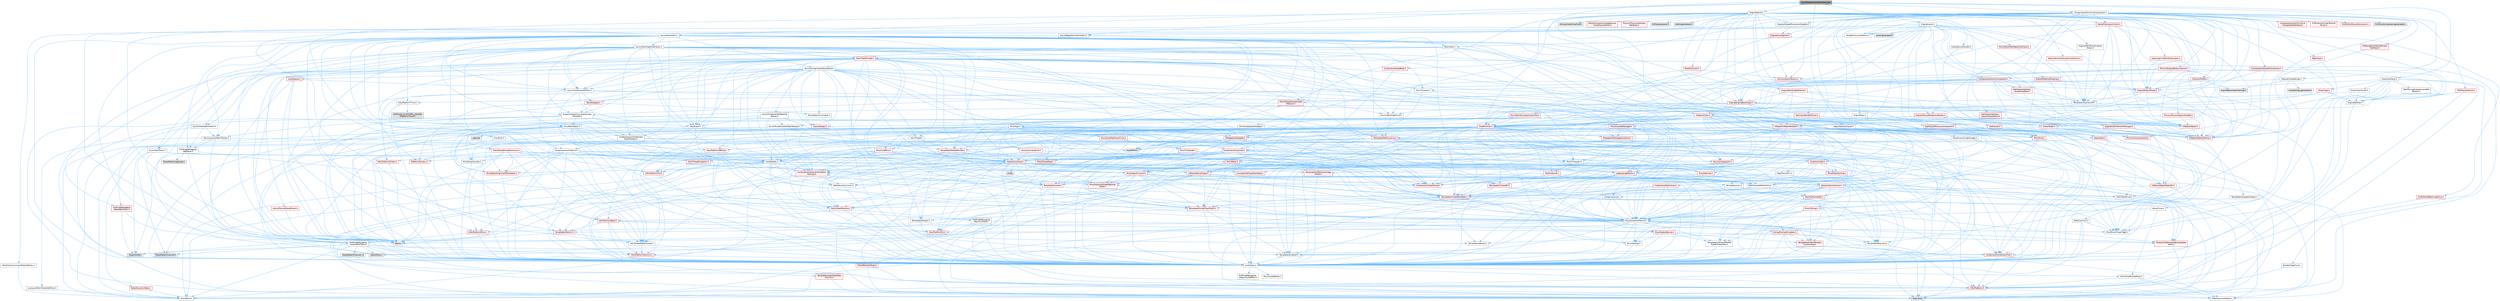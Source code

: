 digraph "AsyncRegisterLevelContext.cpp"
{
 // INTERACTIVE_SVG=YES
 // LATEX_PDF_SIZE
  bgcolor="transparent";
  edge [fontname=Helvetica,fontsize=10,labelfontname=Helvetica,labelfontsize=10];
  node [fontname=Helvetica,fontsize=10,shape=box,height=0.2,width=0.4];
  Node1 [id="Node000001",label="AsyncRegisterLevelContext.cpp",height=0.2,width=0.4,color="gray40", fillcolor="grey60", style="filled", fontcolor="black",tooltip=" "];
  Node1 -> Node2 [id="edge1_Node000001_Node000002",color="steelblue1",style="solid",tooltip=" "];
  Node2 [id="Node000002",label="AsyncRegisterLevelContext.h",height=0.2,width=0.4,color="grey40", fillcolor="white", style="filled",URL="$dd/d0c/AsyncRegisterLevelContext_8h.html",tooltip=" "];
  Node2 -> Node3 [id="edge2_Node000002_Node000003",color="steelblue1",style="solid",tooltip=" "];
  Node3 [id="Node000003",label="Tasks/Task.h",height=0.2,width=0.4,color="grey40", fillcolor="white", style="filled",URL="$db/d0e/Tasks_2Task_8h.html",tooltip=" "];
  Node3 -> Node4 [id="edge3_Node000003_Node000004",color="steelblue1",style="solid",tooltip=" "];
  Node4 [id="Node000004",label="Tasks/TaskPrivate.h",height=0.2,width=0.4,color="red", fillcolor="#FFF0F0", style="filled",URL="$d0/d89/TaskPrivate_8h.html",tooltip=" "];
  Node4 -> Node120 [id="edge4_Node000004_Node000120",color="steelblue1",style="solid",tooltip=" "];
  Node120 [id="Node000120",label="Async/Fundamental/Scheduler.h",height=0.2,width=0.4,color="grey40", fillcolor="white", style="filled",URL="$d7/d7f/Scheduler_8h.html",tooltip=" "];
  Node120 -> Node121 [id="edge5_Node000120_Node000121",color="steelblue1",style="solid",tooltip=" "];
  Node121 [id="Node000121",label="Async/Fundamental/Task.h",height=0.2,width=0.4,color="grey40", fillcolor="white", style="filled",URL="$d6/d93/Async_2Fundamental_2Task_8h.html",tooltip=" "];
  Node121 -> Node122 [id="edge6_Node000121_Node000122",color="steelblue1",style="solid",tooltip=" "];
  Node122 [id="Node000122",label="Logging/LogMacros.h",height=0.2,width=0.4,color="red", fillcolor="#FFF0F0", style="filled",URL="$d0/d16/LogMacros_8h.html",tooltip=" "];
  Node122 -> Node123 [id="edge7_Node000122_Node000123",color="steelblue1",style="solid",tooltip=" "];
  Node123 [id="Node000123",label="Containers/UnrealString.h",height=0.2,width=0.4,color="red", fillcolor="#FFF0F0", style="filled",URL="$d5/dba/UnrealString_8h.html",tooltip=" "];
  Node122 -> Node7 [id="edge8_Node000122_Node000007",color="steelblue1",style="solid",tooltip=" "];
  Node7 [id="Node000007",label="CoreTypes.h",height=0.2,width=0.4,color="grey40", fillcolor="white", style="filled",URL="$dc/dec/CoreTypes_8h.html",tooltip=" "];
  Node7 -> Node8 [id="edge9_Node000007_Node000008",color="steelblue1",style="solid",tooltip=" "];
  Node8 [id="Node000008",label="HAL/Platform.h",height=0.2,width=0.4,color="red", fillcolor="#FFF0F0", style="filled",URL="$d9/dd0/Platform_8h.html",tooltip=" "];
  Node8 -> Node9 [id="edge10_Node000008_Node000009",color="steelblue1",style="solid",tooltip=" "];
  Node9 [id="Node000009",label="Misc/Build.h",height=0.2,width=0.4,color="grey40", fillcolor="white", style="filled",URL="$d3/dbb/Build_8h.html",tooltip=" "];
  Node8 -> Node11 [id="edge11_Node000008_Node000011",color="steelblue1",style="solid",tooltip=" "];
  Node11 [id="Node000011",label="type_traits",height=0.2,width=0.4,color="grey60", fillcolor="#E0E0E0", style="filled",tooltip=" "];
  Node8 -> Node12 [id="edge12_Node000008_Node000012",color="steelblue1",style="solid",tooltip=" "];
  Node12 [id="Node000012",label="PreprocessorHelpers.h",height=0.2,width=0.4,color="grey40", fillcolor="white", style="filled",URL="$db/ddb/PreprocessorHelpers_8h.html",tooltip=" "];
  Node7 -> Node18 [id="edge13_Node000007_Node000018",color="steelblue1",style="solid",tooltip=" "];
  Node18 [id="Node000018",label="ProfilingDebugging\l/UMemoryDefines.h",height=0.2,width=0.4,color="grey40", fillcolor="white", style="filled",URL="$d2/da2/UMemoryDefines_8h.html",tooltip=" "];
  Node7 -> Node19 [id="edge14_Node000007_Node000019",color="steelblue1",style="solid",tooltip=" "];
  Node19 [id="Node000019",label="Misc/CoreMiscDefines.h",height=0.2,width=0.4,color="grey40", fillcolor="white", style="filled",URL="$da/d38/CoreMiscDefines_8h.html",tooltip=" "];
  Node19 -> Node8 [id="edge15_Node000019_Node000008",color="steelblue1",style="solid",tooltip=" "];
  Node19 -> Node12 [id="edge16_Node000019_Node000012",color="steelblue1",style="solid",tooltip=" "];
  Node7 -> Node20 [id="edge17_Node000007_Node000020",color="steelblue1",style="solid",tooltip=" "];
  Node20 [id="Node000020",label="Misc/CoreDefines.h",height=0.2,width=0.4,color="grey40", fillcolor="white", style="filled",URL="$d3/dd2/CoreDefines_8h.html",tooltip=" "];
  Node122 -> Node12 [id="edge18_Node000122_Node000012",color="steelblue1",style="solid",tooltip=" "];
  Node122 -> Node44 [id="edge19_Node000122_Node000044",color="steelblue1",style="solid",tooltip=" "];
  Node44 [id="Node000044",label="Misc/AssertionMacros.h",height=0.2,width=0.4,color="grey40", fillcolor="white", style="filled",URL="$d0/dfa/AssertionMacros_8h.html",tooltip=" "];
  Node44 -> Node7 [id="edge20_Node000044_Node000007",color="steelblue1",style="solid",tooltip=" "];
  Node44 -> Node8 [id="edge21_Node000044_Node000008",color="steelblue1",style="solid",tooltip=" "];
  Node44 -> Node45 [id="edge22_Node000044_Node000045",color="steelblue1",style="solid",tooltip=" "];
  Node45 [id="Node000045",label="HAL/PlatformMisc.h",height=0.2,width=0.4,color="red", fillcolor="#FFF0F0", style="filled",URL="$d0/df5/PlatformMisc_8h.html",tooltip=" "];
  Node45 -> Node7 [id="edge23_Node000045_Node000007",color="steelblue1",style="solid",tooltip=" "];
  Node45 -> Node59 [id="edge24_Node000045_Node000059",color="steelblue1",style="solid",tooltip=" "];
  Node59 [id="Node000059",label="ProfilingDebugging\l/CpuProfilerTrace.h",height=0.2,width=0.4,color="grey40", fillcolor="white", style="filled",URL="$da/dcb/CpuProfilerTrace_8h.html",tooltip=" "];
  Node59 -> Node7 [id="edge25_Node000059_Node000007",color="steelblue1",style="solid",tooltip=" "];
  Node59 -> Node24 [id="edge26_Node000059_Node000024",color="steelblue1",style="solid",tooltip=" "];
  Node24 [id="Node000024",label="Containers/ContainersFwd.h",height=0.2,width=0.4,color="red", fillcolor="#FFF0F0", style="filled",URL="$d4/d0a/ContainersFwd_8h.html",tooltip=" "];
  Node24 -> Node8 [id="edge27_Node000024_Node000008",color="steelblue1",style="solid",tooltip=" "];
  Node24 -> Node7 [id="edge28_Node000024_Node000007",color="steelblue1",style="solid",tooltip=" "];
  Node59 -> Node60 [id="edge29_Node000059_Node000060",color="steelblue1",style="solid",tooltip=" "];
  Node60 [id="Node000060",label="HAL/PlatformAtomics.h",height=0.2,width=0.4,color="red", fillcolor="#FFF0F0", style="filled",URL="$d3/d36/PlatformAtomics_8h.html",tooltip=" "];
  Node60 -> Node7 [id="edge30_Node000060_Node000007",color="steelblue1",style="solid",tooltip=" "];
  Node59 -> Node12 [id="edge31_Node000059_Node000012",color="steelblue1",style="solid",tooltip=" "];
  Node59 -> Node9 [id="edge32_Node000059_Node000009",color="steelblue1",style="solid",tooltip=" "];
  Node59 -> Node63 [id="edge33_Node000059_Node000063",color="steelblue1",style="solid",tooltip=" "];
  Node63 [id="Node000063",label="Trace/Config.h",height=0.2,width=0.4,color="grey60", fillcolor="#E0E0E0", style="filled",tooltip=" "];
  Node59 -> Node64 [id="edge34_Node000059_Node000064",color="steelblue1",style="solid",tooltip=" "];
  Node64 [id="Node000064",label="Trace/Detail/Channel.h",height=0.2,width=0.4,color="grey60", fillcolor="#E0E0E0", style="filled",tooltip=" "];
  Node59 -> Node65 [id="edge35_Node000059_Node000065",color="steelblue1",style="solid",tooltip=" "];
  Node65 [id="Node000065",label="Trace/Detail/Channel.inl",height=0.2,width=0.4,color="grey60", fillcolor="#E0E0E0", style="filled",tooltip=" "];
  Node59 -> Node66 [id="edge36_Node000059_Node000066",color="steelblue1",style="solid",tooltip=" "];
  Node66 [id="Node000066",label="Trace/Trace.h",height=0.2,width=0.4,color="grey60", fillcolor="#E0E0E0", style="filled",tooltip=" "];
  Node44 -> Node12 [id="edge37_Node000044_Node000012",color="steelblue1",style="solid",tooltip=" "];
  Node44 -> Node67 [id="edge38_Node000044_Node000067",color="steelblue1",style="solid",tooltip=" "];
  Node67 [id="Node000067",label="Templates/EnableIf.h",height=0.2,width=0.4,color="grey40", fillcolor="white", style="filled",URL="$d7/d60/EnableIf_8h.html",tooltip=" "];
  Node67 -> Node7 [id="edge39_Node000067_Node000007",color="steelblue1",style="solid",tooltip=" "];
  Node44 -> Node68 [id="edge40_Node000044_Node000068",color="steelblue1",style="solid",tooltip=" "];
  Node68 [id="Node000068",label="Templates/IsArrayOrRefOf\lTypeByPredicate.h",height=0.2,width=0.4,color="grey40", fillcolor="white", style="filled",URL="$d6/da1/IsArrayOrRefOfTypeByPredicate_8h.html",tooltip=" "];
  Node68 -> Node7 [id="edge41_Node000068_Node000007",color="steelblue1",style="solid",tooltip=" "];
  Node44 -> Node69 [id="edge42_Node000044_Node000069",color="steelblue1",style="solid",tooltip=" "];
  Node69 [id="Node000069",label="Templates/IsValidVariadic\lFunctionArg.h",height=0.2,width=0.4,color="red", fillcolor="#FFF0F0", style="filled",URL="$d0/dc8/IsValidVariadicFunctionArg_8h.html",tooltip=" "];
  Node69 -> Node7 [id="edge43_Node000069_Node000007",color="steelblue1",style="solid",tooltip=" "];
  Node69 -> Node11 [id="edge44_Node000069_Node000011",color="steelblue1",style="solid",tooltip=" "];
  Node44 -> Node71 [id="edge45_Node000044_Node000071",color="steelblue1",style="solid",tooltip=" "];
  Node71 [id="Node000071",label="Traits/IsCharEncodingCompatible\lWith.h",height=0.2,width=0.4,color="red", fillcolor="#FFF0F0", style="filled",URL="$df/dd1/IsCharEncodingCompatibleWith_8h.html",tooltip=" "];
  Node71 -> Node11 [id="edge46_Node000071_Node000011",color="steelblue1",style="solid",tooltip=" "];
  Node44 -> Node73 [id="edge47_Node000044_Node000073",color="steelblue1",style="solid",tooltip=" "];
  Node73 [id="Node000073",label="Misc/VarArgs.h",height=0.2,width=0.4,color="grey40", fillcolor="white", style="filled",URL="$d5/d6f/VarArgs_8h.html",tooltip=" "];
  Node73 -> Node7 [id="edge48_Node000073_Node000007",color="steelblue1",style="solid",tooltip=" "];
  Node44 -> Node74 [id="edge49_Node000044_Node000074",color="steelblue1",style="solid",tooltip=" "];
  Node74 [id="Node000074",label="String/FormatStringSan.h",height=0.2,width=0.4,color="red", fillcolor="#FFF0F0", style="filled",URL="$d3/d8b/FormatStringSan_8h.html",tooltip=" "];
  Node74 -> Node11 [id="edge50_Node000074_Node000011",color="steelblue1",style="solid",tooltip=" "];
  Node74 -> Node7 [id="edge51_Node000074_Node000007",color="steelblue1",style="solid",tooltip=" "];
  Node74 -> Node75 [id="edge52_Node000074_Node000075",color="steelblue1",style="solid",tooltip=" "];
  Node75 [id="Node000075",label="Templates/Requires.h",height=0.2,width=0.4,color="grey40", fillcolor="white", style="filled",URL="$dc/d96/Requires_8h.html",tooltip=" "];
  Node75 -> Node67 [id="edge53_Node000075_Node000067",color="steelblue1",style="solid",tooltip=" "];
  Node75 -> Node11 [id="edge54_Node000075_Node000011",color="steelblue1",style="solid",tooltip=" "];
  Node74 -> Node76 [id="edge55_Node000074_Node000076",color="steelblue1",style="solid",tooltip=" "];
  Node76 [id="Node000076",label="Templates/Identity.h",height=0.2,width=0.4,color="grey40", fillcolor="white", style="filled",URL="$d0/dd5/Identity_8h.html",tooltip=" "];
  Node74 -> Node69 [id="edge56_Node000074_Node000069",color="steelblue1",style="solid",tooltip=" "];
  Node74 -> Node24 [id="edge57_Node000074_Node000024",color="steelblue1",style="solid",tooltip=" "];
  Node44 -> Node80 [id="edge58_Node000044_Node000080",color="steelblue1",style="solid",tooltip=" "];
  Node80 [id="Node000080",label="atomic",height=0.2,width=0.4,color="grey60", fillcolor="#E0E0E0", style="filled",tooltip=" "];
  Node122 -> Node9 [id="edge59_Node000122_Node000009",color="steelblue1",style="solid",tooltip=" "];
  Node122 -> Node73 [id="edge60_Node000122_Node000073",color="steelblue1",style="solid",tooltip=" "];
  Node122 -> Node74 [id="edge61_Node000122_Node000074",color="steelblue1",style="solid",tooltip=" "];
  Node122 -> Node67 [id="edge62_Node000122_Node000067",color="steelblue1",style="solid",tooltip=" "];
  Node122 -> Node68 [id="edge63_Node000122_Node000068",color="steelblue1",style="solid",tooltip=" "];
  Node122 -> Node69 [id="edge64_Node000122_Node000069",color="steelblue1",style="solid",tooltip=" "];
  Node122 -> Node71 [id="edge65_Node000122_Node000071",color="steelblue1",style="solid",tooltip=" "];
  Node122 -> Node11 [id="edge66_Node000122_Node000011",color="steelblue1",style="solid",tooltip=" "];
  Node121 -> Node55 [id="edge67_Node000121_Node000055",color="steelblue1",style="solid",tooltip=" "];
  Node55 [id="Node000055",label="Misc/EnumClassFlags.h",height=0.2,width=0.4,color="grey40", fillcolor="white", style="filled",URL="$d8/de7/EnumClassFlags_8h.html",tooltip=" "];
  Node121 -> Node194 [id="edge68_Node000121_Node000194",color="steelblue1",style="solid",tooltip=" "];
  Node194 [id="Node000194",label="TaskDelegate.h",height=0.2,width=0.4,color="red", fillcolor="#FFF0F0", style="filled",URL="$de/db1/TaskDelegate_8h.html",tooltip=" "];
  Node194 -> Node195 [id="edge69_Node000194_Node000195",color="steelblue1",style="solid",tooltip=" "];
  Node195 [id="Node000195",label="Experimental/ConcurrentLinear\lAllocator.h",height=0.2,width=0.4,color="grey40", fillcolor="white", style="filled",URL="$d7/d84/ConcurrentLinearAllocator_8h.html",tooltip=" "];
  Node195 -> Node80 [id="edge70_Node000195_Node000080",color="steelblue1",style="solid",tooltip=" "];
  Node195 -> Node11 [id="edge71_Node000195_Node000011",color="steelblue1",style="solid",tooltip=" "];
  Node195 -> Node95 [id="edge72_Node000195_Node000095",color="steelblue1",style="solid",tooltip=" "];
  Node95 [id="Node000095",label="HAL/UnrealMemory.h",height=0.2,width=0.4,color="red", fillcolor="#FFF0F0", style="filled",URL="$d9/d96/UnrealMemory_8h.html",tooltip=" "];
  Node95 -> Node7 [id="edge73_Node000095_Node000007",color="steelblue1",style="solid",tooltip=" "];
  Node95 -> Node99 [id="edge74_Node000095_Node000099",color="steelblue1",style="solid",tooltip=" "];
  Node99 [id="Node000099",label="HAL/MemoryBase.h",height=0.2,width=0.4,color="red", fillcolor="#FFF0F0", style="filled",URL="$d6/d9f/MemoryBase_8h.html",tooltip=" "];
  Node99 -> Node7 [id="edge75_Node000099_Node000007",color="steelblue1",style="solid",tooltip=" "];
  Node99 -> Node60 [id="edge76_Node000099_Node000060",color="steelblue1",style="solid",tooltip=" "];
  Node99 -> Node28 [id="edge77_Node000099_Node000028",color="steelblue1",style="solid",tooltip=" "];
  Node28 [id="Node000028",label="HAL/PlatformCrt.h",height=0.2,width=0.4,color="red", fillcolor="#FFF0F0", style="filled",URL="$d8/d75/PlatformCrt_8h.html",tooltip=" "];
  Node99 -> Node101 [id="edge78_Node000099_Node000101",color="steelblue1",style="solid",tooltip=" "];
  Node101 [id="Node000101",label="Misc/OutputDevice.h",height=0.2,width=0.4,color="red", fillcolor="#FFF0F0", style="filled",URL="$d7/d32/OutputDevice_8h.html",tooltip=" "];
  Node101 -> Node7 [id="edge79_Node000101_Node000007",color="steelblue1",style="solid",tooltip=" "];
  Node101 -> Node73 [id="edge80_Node000101_Node000073",color="steelblue1",style="solid",tooltip=" "];
  Node101 -> Node68 [id="edge81_Node000101_Node000068",color="steelblue1",style="solid",tooltip=" "];
  Node101 -> Node69 [id="edge82_Node000101_Node000069",color="steelblue1",style="solid",tooltip=" "];
  Node101 -> Node71 [id="edge83_Node000101_Node000071",color="steelblue1",style="solid",tooltip=" "];
  Node99 -> Node103 [id="edge84_Node000099_Node000103",color="steelblue1",style="solid",tooltip=" "];
  Node103 [id="Node000103",label="Templates/Atomic.h",height=0.2,width=0.4,color="red", fillcolor="#FFF0F0", style="filled",URL="$d3/d91/Atomic_8h.html",tooltip=" "];
  Node103 -> Node104 [id="edge85_Node000103_Node000104",color="steelblue1",style="solid",tooltip=" "];
  Node104 [id="Node000104",label="HAL/ThreadSafeCounter.h",height=0.2,width=0.4,color="grey40", fillcolor="white", style="filled",URL="$dc/dc9/ThreadSafeCounter_8h.html",tooltip=" "];
  Node104 -> Node7 [id="edge86_Node000104_Node000007",color="steelblue1",style="solid",tooltip=" "];
  Node104 -> Node60 [id="edge87_Node000104_Node000060",color="steelblue1",style="solid",tooltip=" "];
  Node103 -> Node80 [id="edge88_Node000103_Node000080",color="steelblue1",style="solid",tooltip=" "];
  Node95 -> Node111 [id="edge89_Node000095_Node000111",color="steelblue1",style="solid",tooltip=" "];
  Node111 [id="Node000111",label="ProfilingDebugging\l/MemoryTrace.h",height=0.2,width=0.4,color="grey40", fillcolor="white", style="filled",URL="$da/dd7/MemoryTrace_8h.html",tooltip=" "];
  Node111 -> Node8 [id="edge90_Node000111_Node000008",color="steelblue1",style="solid",tooltip=" "];
  Node111 -> Node55 [id="edge91_Node000111_Node000055",color="steelblue1",style="solid",tooltip=" "];
  Node111 -> Node63 [id="edge92_Node000111_Node000063",color="steelblue1",style="solid",tooltip=" "];
  Node111 -> Node66 [id="edge93_Node000111_Node000066",color="steelblue1",style="solid",tooltip=" "];
  Node195 -> Node196 [id="edge94_Node000195_Node000196",color="steelblue1",style="solid",tooltip=" "];
  Node196 [id="Node000196",label="HAL/LowLevelMemTracker.h",height=0.2,width=0.4,color="grey40", fillcolor="white", style="filled",URL="$d0/d14/LowLevelMemTracker_8h.html",tooltip=" "];
  Node196 -> Node7 [id="edge95_Node000196_Node000007",color="steelblue1",style="solid",tooltip=" "];
  Node196 -> Node197 [id="edge96_Node000196_Node000197",color="steelblue1",style="solid",tooltip=" "];
  Node197 [id="Node000197",label="LowLevelMemTrackerDefines.h",height=0.2,width=0.4,color="grey40", fillcolor="white", style="filled",URL="$d0/d28/LowLevelMemTrackerDefines_8h.html",tooltip=" "];
  Node197 -> Node9 [id="edge97_Node000197_Node000009",color="steelblue1",style="solid",tooltip=" "];
  Node196 -> Node198 [id="edge98_Node000196_Node000198",color="steelblue1",style="solid",tooltip=" "];
  Node198 [id="Node000198",label="ProfilingDebugging\l/TagTrace.h",height=0.2,width=0.4,color="grey40", fillcolor="white", style="filled",URL="$de/d56/TagTrace_8h.html",tooltip=" "];
  Node198 -> Node7 [id="edge99_Node000198_Node000007",color="steelblue1",style="solid",tooltip=" "];
  Node198 -> Node111 [id="edge100_Node000198_Node000111",color="steelblue1",style="solid",tooltip=" "];
  Node198 -> Node63 [id="edge101_Node000198_Node000063",color="steelblue1",style="solid",tooltip=" "];
  Node198 -> Node199 [id="edge102_Node000198_Node000199",color="steelblue1",style="solid",tooltip=" "];
  Node199 [id="Node000199",label="Trace/Detail/LogScope.h",height=0.2,width=0.4,color="grey60", fillcolor="#E0E0E0", style="filled",tooltip=" "];
  Node196 -> Node200 [id="edge103_Node000196_Node000200",color="steelblue1",style="solid",tooltip=" "];
  Node200 [id="Node000200",label="AutoRTFM.h",height=0.2,width=0.4,color="grey60", fillcolor="#E0E0E0", style="filled",tooltip=" "];
  Node195 -> Node201 [id="edge104_Node000195_Node000201",color="steelblue1",style="solid",tooltip=" "];
  Node201 [id="Node000201",label="HAL/MallocBinnedCommon.h",height=0.2,width=0.4,color="red", fillcolor="#FFF0F0", style="filled",URL="$d9/d32/MallocBinnedCommon_8h.html",tooltip=" "];
  Node201 -> Node7 [id="edge105_Node000201_Node000007",color="steelblue1",style="solid",tooltip=" "];
  Node201 -> Node202 [id="edge106_Node000201_Node000202",color="steelblue1",style="solid",tooltip=" "];
  Node202 [id="Node000202",label="CoreGlobals.h",height=0.2,width=0.4,color="grey40", fillcolor="white", style="filled",URL="$d5/d8c/CoreGlobals_8h.html",tooltip=" "];
  Node202 -> Node123 [id="edge107_Node000202_Node000123",color="steelblue1",style="solid",tooltip=" "];
  Node202 -> Node7 [id="edge108_Node000202_Node000007",color="steelblue1",style="solid",tooltip=" "];
  Node202 -> Node203 [id="edge109_Node000202_Node000203",color="steelblue1",style="solid",tooltip=" "];
  Node203 [id="Node000203",label="HAL/PlatformTLS.h",height=0.2,width=0.4,color="red", fillcolor="#FFF0F0", style="filled",URL="$d0/def/PlatformTLS_8h.html",tooltip=" "];
  Node203 -> Node7 [id="edge110_Node000203_Node000007",color="steelblue1",style="solid",tooltip=" "];
  Node202 -> Node122 [id="edge111_Node000202_Node000122",color="steelblue1",style="solid",tooltip=" "];
  Node202 -> Node9 [id="edge112_Node000202_Node000009",color="steelblue1",style="solid",tooltip=" "];
  Node202 -> Node55 [id="edge113_Node000202_Node000055",color="steelblue1",style="solid",tooltip=" "];
  Node202 -> Node101 [id="edge114_Node000202_Node000101",color="steelblue1",style="solid",tooltip=" "];
  Node202 -> Node59 [id="edge115_Node000202_Node000059",color="steelblue1",style="solid",tooltip=" "];
  Node202 -> Node103 [id="edge116_Node000202_Node000103",color="steelblue1",style="solid",tooltip=" "];
  Node202 -> Node128 [id="edge117_Node000202_Node000128",color="steelblue1",style="solid",tooltip=" "];
  Node128 [id="Node000128",label="UObject/NameTypes.h",height=0.2,width=0.4,color="red", fillcolor="#FFF0F0", style="filled",URL="$d6/d35/NameTypes_8h.html",tooltip=" "];
  Node128 -> Node7 [id="edge118_Node000128_Node000007",color="steelblue1",style="solid",tooltip=" "];
  Node128 -> Node44 [id="edge119_Node000128_Node000044",color="steelblue1",style="solid",tooltip=" "];
  Node128 -> Node95 [id="edge120_Node000128_Node000095",color="steelblue1",style="solid",tooltip=" "];
  Node128 -> Node42 [id="edge121_Node000128_Node000042",color="steelblue1",style="solid",tooltip=" "];
  Node42 [id="Node000042",label="Templates/UnrealTypeTraits.h",height=0.2,width=0.4,color="red", fillcolor="#FFF0F0", style="filled",URL="$d2/d2d/UnrealTypeTraits_8h.html",tooltip=" "];
  Node42 -> Node7 [id="edge122_Node000042_Node000007",color="steelblue1",style="solid",tooltip=" "];
  Node42 -> Node44 [id="edge123_Node000042_Node000044",color="steelblue1",style="solid",tooltip=" "];
  Node42 -> Node67 [id="edge124_Node000042_Node000067",color="steelblue1",style="solid",tooltip=" "];
  Node42 -> Node82 [id="edge125_Node000042_Node000082",color="steelblue1",style="solid",tooltip=" "];
  Node82 [id="Node000082",label="Templates/Models.h",height=0.2,width=0.4,color="grey40", fillcolor="white", style="filled",URL="$d3/d0c/Models_8h.html",tooltip=" "];
  Node82 -> Node76 [id="edge126_Node000082_Node000076",color="steelblue1",style="solid",tooltip=" "];
  Node128 -> Node115 [id="edge127_Node000128_Node000115",color="steelblue1",style="solid",tooltip=" "];
  Node115 [id="Node000115",label="Templates/UnrealTemplate.h",height=0.2,width=0.4,color="red", fillcolor="#FFF0F0", style="filled",URL="$d4/d24/UnrealTemplate_8h.html",tooltip=" "];
  Node115 -> Node7 [id="edge128_Node000115_Node000007",color="steelblue1",style="solid",tooltip=" "];
  Node115 -> Node95 [id="edge129_Node000115_Node000095",color="steelblue1",style="solid",tooltip=" "];
  Node115 -> Node42 [id="edge130_Node000115_Node000042",color="steelblue1",style="solid",tooltip=" "];
  Node115 -> Node75 [id="edge131_Node000115_Node000075",color="steelblue1",style="solid",tooltip=" "];
  Node115 -> Node76 [id="edge132_Node000115_Node000076",color="steelblue1",style="solid",tooltip=" "];
  Node115 -> Node11 [id="edge133_Node000115_Node000011",color="steelblue1",style="solid",tooltip=" "];
  Node128 -> Node123 [id="edge134_Node000128_Node000123",color="steelblue1",style="solid",tooltip=" "];
  Node128 -> Node103 [id="edge135_Node000128_Node000103",color="steelblue1",style="solid",tooltip=" "];
  Node128 -> Node93 [id="edge136_Node000128_Node000093",color="steelblue1",style="solid",tooltip=" "];
  Node93 [id="Node000093",label="Misc/IntrusiveUnsetOptional\lState.h",height=0.2,width=0.4,color="red", fillcolor="#FFF0F0", style="filled",URL="$d2/d0a/IntrusiveUnsetOptionalState_8h.html",tooltip=" "];
  Node128 -> Node66 [id="edge137_Node000128_Node000066",color="steelblue1",style="solid",tooltip=" "];
  Node202 -> Node80 [id="edge138_Node000202_Node000080",color="steelblue1",style="solid",tooltip=" "];
  Node201 -> Node80 [id="edge139_Node000201_Node000080",color="steelblue1",style="solid",tooltip=" "];
  Node201 -> Node99 [id="edge140_Node000201_Node000099",color="steelblue1",style="solid",tooltip=" "];
  Node201 -> Node130 [id="edge141_Node000201_Node000130",color="steelblue1",style="solid",tooltip=" "];
  Node130 [id="Node000130",label="HAL/PlatformMutex.h",height=0.2,width=0.4,color="red", fillcolor="#FFF0F0", style="filled",URL="$d9/d0b/PlatformMutex_8h.html",tooltip=" "];
  Node130 -> Node7 [id="edge142_Node000130_Node000007",color="steelblue1",style="solid",tooltip=" "];
  Node201 -> Node203 [id="edge143_Node000201_Node000203",color="steelblue1",style="solid",tooltip=" "];
  Node201 -> Node206 [id="edge144_Node000201_Node000206",color="steelblue1",style="solid",tooltip=" "];
  Node206 [id="Node000206",label="Async/UniqueLock.h",height=0.2,width=0.4,color="red", fillcolor="#FFF0F0", style="filled",URL="$da/dc6/UniqueLock_8h.html",tooltip=" "];
  Node206 -> Node44 [id="edge145_Node000206_Node000044",color="steelblue1",style="solid",tooltip=" "];
  Node201 -> Node182 [id="edge146_Node000201_Node000182",color="steelblue1",style="solid",tooltip=" "];
  Node182 [id="Node000182",label="Templates/AlignmentTemplates.h",height=0.2,width=0.4,color="red", fillcolor="#FFF0F0", style="filled",URL="$dd/d32/AlignmentTemplates_8h.html",tooltip=" "];
  Node182 -> Node7 [id="edge147_Node000182_Node000007",color="steelblue1",style="solid",tooltip=" "];
  Node201 -> Node122 [id="edge148_Node000201_Node000122",color="steelblue1",style="solid",tooltip=" "];
  Node195 -> Node237 [id="edge149_Node000195_Node000237",color="steelblue1",style="solid",tooltip=" "];
  Node237 [id="Node000237",label="Templates/UniquePtr.h",height=0.2,width=0.4,color="red", fillcolor="#FFF0F0", style="filled",URL="$de/d1a/UniquePtr_8h.html",tooltip=" "];
  Node237 -> Node7 [id="edge150_Node000237_Node000007",color="steelblue1",style="solid",tooltip=" "];
  Node237 -> Node115 [id="edge151_Node000237_Node000115",color="steelblue1",style="solid",tooltip=" "];
  Node237 -> Node75 [id="edge152_Node000237_Node000075",color="steelblue1",style="solid",tooltip=" "];
  Node237 -> Node11 [id="edge153_Node000237_Node000011",color="steelblue1",style="solid",tooltip=" "];
  Node195 -> Node42 [id="edge154_Node000195_Node000042",color="steelblue1",style="solid",tooltip=" "];
  Node195 -> Node278 [id="edge155_Node000195_Node000278",color="steelblue1",style="solid",tooltip=" "];
  Node278 [id="Node000278",label="Containers/LockFreeFixed\lSizeAllocator.h",height=0.2,width=0.4,color="grey40", fillcolor="white", style="filled",URL="$d1/d08/LockFreeFixedSizeAllocator_8h.html",tooltip=" "];
  Node278 -> Node200 [id="edge156_Node000278_Node000200",color="steelblue1",style="solid",tooltip=" "];
  Node278 -> Node44 [id="edge157_Node000278_Node000044",color="steelblue1",style="solid",tooltip=" "];
  Node278 -> Node95 [id="edge158_Node000278_Node000095",color="steelblue1",style="solid",tooltip=" "];
  Node278 -> Node279 [id="edge159_Node000278_Node000279",color="steelblue1",style="solid",tooltip=" "];
  Node279 [id="Node000279",label="Misc/NoopCounter.h",height=0.2,width=0.4,color="grey40", fillcolor="white", style="filled",URL="$dd/dff/NoopCounter_8h.html",tooltip=" "];
  Node279 -> Node7 [id="edge160_Node000279_Node000007",color="steelblue1",style="solid",tooltip=" "];
  Node278 -> Node280 [id="edge161_Node000278_Node000280",color="steelblue1",style="solid",tooltip=" "];
  Node280 [id="Node000280",label="Containers/LockFreeList.h",height=0.2,width=0.4,color="grey40", fillcolor="white", style="filled",URL="$d4/de7/LockFreeList_8h.html",tooltip=" "];
  Node280 -> Node137 [id="edge162_Node000280_Node000137",color="steelblue1",style="solid",tooltip=" "];
  Node137 [id="Node000137",label="Containers/Array.h",height=0.2,width=0.4,color="red", fillcolor="#FFF0F0", style="filled",URL="$df/dd0/Array_8h.html",tooltip=" "];
  Node137 -> Node7 [id="edge163_Node000137_Node000007",color="steelblue1",style="solid",tooltip=" "];
  Node137 -> Node44 [id="edge164_Node000137_Node000044",color="steelblue1",style="solid",tooltip=" "];
  Node137 -> Node93 [id="edge165_Node000137_Node000093",color="steelblue1",style="solid",tooltip=" "];
  Node137 -> Node95 [id="edge166_Node000137_Node000095",color="steelblue1",style="solid",tooltip=" "];
  Node137 -> Node42 [id="edge167_Node000137_Node000042",color="steelblue1",style="solid",tooltip=" "];
  Node137 -> Node115 [id="edge168_Node000137_Node000115",color="steelblue1",style="solid",tooltip=" "];
  Node137 -> Node133 [id="edge169_Node000137_Node000133",color="steelblue1",style="solid",tooltip=" "];
  Node133 [id="Node000133",label="Containers/ContainerAllocation\lPolicies.h",height=0.2,width=0.4,color="red", fillcolor="#FFF0F0", style="filled",URL="$d7/dff/ContainerAllocationPolicies_8h.html",tooltip=" "];
  Node133 -> Node7 [id="edge170_Node000133_Node000007",color="steelblue1",style="solid",tooltip=" "];
  Node133 -> Node133 [id="edge171_Node000133_Node000133",color="steelblue1",style="solid",tooltip=" "];
  Node133 -> Node22 [id="edge172_Node000133_Node000022",color="steelblue1",style="solid",tooltip=" "];
  Node22 [id="Node000022",label="HAL/PlatformMath.h",height=0.2,width=0.4,color="red", fillcolor="#FFF0F0", style="filled",URL="$dc/d53/PlatformMath_8h.html",tooltip=" "];
  Node22 -> Node7 [id="edge173_Node000022_Node000007",color="steelblue1",style="solid",tooltip=" "];
  Node133 -> Node95 [id="edge174_Node000133_Node000095",color="steelblue1",style="solid",tooltip=" "];
  Node133 -> Node53 [id="edge175_Node000133_Node000053",color="steelblue1",style="solid",tooltip=" "];
  Node53 [id="Node000053",label="Math/NumericLimits.h",height=0.2,width=0.4,color="grey40", fillcolor="white", style="filled",URL="$df/d1b/NumericLimits_8h.html",tooltip=" "];
  Node53 -> Node7 [id="edge176_Node000053_Node000007",color="steelblue1",style="solid",tooltip=" "];
  Node133 -> Node44 [id="edge177_Node000133_Node000044",color="steelblue1",style="solid",tooltip=" "];
  Node133 -> Node11 [id="edge178_Node000133_Node000011",color="steelblue1",style="solid",tooltip=" "];
  Node137 -> Node142 [id="edge179_Node000137_Node000142",color="steelblue1",style="solid",tooltip=" "];
  Node142 [id="Node000142",label="Serialization/Archive.h",height=0.2,width=0.4,color="red", fillcolor="#FFF0F0", style="filled",URL="$d7/d3b/Archive_8h.html",tooltip=" "];
  Node142 -> Node7 [id="edge180_Node000142_Node000007",color="steelblue1",style="solid",tooltip=" "];
  Node142 -> Node50 [id="edge181_Node000142_Node000050",color="steelblue1",style="solid",tooltip=" "];
  Node50 [id="Node000050",label="Math/MathFwd.h",height=0.2,width=0.4,color="grey40", fillcolor="white", style="filled",URL="$d2/d10/MathFwd_8h.html",tooltip=" "];
  Node50 -> Node8 [id="edge182_Node000050_Node000008",color="steelblue1",style="solid",tooltip=" "];
  Node142 -> Node44 [id="edge183_Node000142_Node000044",color="steelblue1",style="solid",tooltip=" "];
  Node142 -> Node9 [id="edge184_Node000142_Node000009",color="steelblue1",style="solid",tooltip=" "];
  Node142 -> Node73 [id="edge185_Node000142_Node000073",color="steelblue1",style="solid",tooltip=" "];
  Node142 -> Node67 [id="edge186_Node000142_Node000067",color="steelblue1",style="solid",tooltip=" "];
  Node142 -> Node68 [id="edge187_Node000142_Node000068",color="steelblue1",style="solid",tooltip=" "];
  Node142 -> Node69 [id="edge188_Node000142_Node000069",color="steelblue1",style="solid",tooltip=" "];
  Node142 -> Node115 [id="edge189_Node000142_Node000115",color="steelblue1",style="solid",tooltip=" "];
  Node142 -> Node71 [id="edge190_Node000142_Node000071",color="steelblue1",style="solid",tooltip=" "];
  Node137 -> Node152 [id="edge191_Node000137_Node000152",color="steelblue1",style="solid",tooltip=" "];
  Node152 [id="Node000152",label="Serialization/MemoryImage\lWriter.h",height=0.2,width=0.4,color="red", fillcolor="#FFF0F0", style="filled",URL="$d0/d08/MemoryImageWriter_8h.html",tooltip=" "];
  Node152 -> Node7 [id="edge192_Node000152_Node000007",color="steelblue1",style="solid",tooltip=" "];
  Node137 -> Node177 [id="edge193_Node000137_Node000177",color="steelblue1",style="solid",tooltip=" "];
  Node177 [id="Node000177",label="Concepts/GetTypeHashable.h",height=0.2,width=0.4,color="red", fillcolor="#FFF0F0", style="filled",URL="$d3/da2/GetTypeHashable_8h.html",tooltip=" "];
  Node177 -> Node7 [id="edge194_Node000177_Node000007",color="steelblue1",style="solid",tooltip=" "];
  Node137 -> Node113 [id="edge195_Node000137_Node000113",color="steelblue1",style="solid",tooltip=" "];
  Node113 [id="Node000113",label="Templates/Invoke.h",height=0.2,width=0.4,color="red", fillcolor="#FFF0F0", style="filled",URL="$d7/deb/Invoke_8h.html",tooltip=" "];
  Node113 -> Node7 [id="edge196_Node000113_Node000007",color="steelblue1",style="solid",tooltip=" "];
  Node113 -> Node115 [id="edge197_Node000113_Node000115",color="steelblue1",style="solid",tooltip=" "];
  Node113 -> Node11 [id="edge198_Node000113_Node000011",color="steelblue1",style="solid",tooltip=" "];
  Node137 -> Node171 [id="edge199_Node000137_Node000171",color="steelblue1",style="solid",tooltip=" "];
  Node171 [id="Node000171",label="Templates/Less.h",height=0.2,width=0.4,color="grey40", fillcolor="white", style="filled",URL="$de/dc8/Less_8h.html",tooltip=" "];
  Node171 -> Node7 [id="edge200_Node000171_Node000007",color="steelblue1",style="solid",tooltip=" "];
  Node171 -> Node115 [id="edge201_Node000171_Node000115",color="steelblue1",style="solid",tooltip=" "];
  Node137 -> Node178 [id="edge202_Node000137_Node000178",color="steelblue1",style="solid",tooltip=" "];
  Node178 [id="Node000178",label="Templates/LosesQualifiers\lFromTo.h",height=0.2,width=0.4,color="red", fillcolor="#FFF0F0", style="filled",URL="$d2/db3/LosesQualifiersFromTo_8h.html",tooltip=" "];
  Node178 -> Node11 [id="edge203_Node000178_Node000011",color="steelblue1",style="solid",tooltip=" "];
  Node137 -> Node75 [id="edge204_Node000137_Node000075",color="steelblue1",style="solid",tooltip=" "];
  Node137 -> Node179 [id="edge205_Node000137_Node000179",color="steelblue1",style="solid",tooltip=" "];
  Node179 [id="Node000179",label="Templates/Sorting.h",height=0.2,width=0.4,color="red", fillcolor="#FFF0F0", style="filled",URL="$d3/d9e/Sorting_8h.html",tooltip=" "];
  Node179 -> Node7 [id="edge206_Node000179_Node000007",color="steelblue1",style="solid",tooltip=" "];
  Node179 -> Node22 [id="edge207_Node000179_Node000022",color="steelblue1",style="solid",tooltip=" "];
  Node179 -> Node171 [id="edge208_Node000179_Node000171",color="steelblue1",style="solid",tooltip=" "];
  Node137 -> Node182 [id="edge209_Node000137_Node000182",color="steelblue1",style="solid",tooltip=" "];
  Node137 -> Node48 [id="edge210_Node000137_Node000048",color="steelblue1",style="solid",tooltip=" "];
  Node48 [id="Node000048",label="Traits/ElementType.h",height=0.2,width=0.4,color="red", fillcolor="#FFF0F0", style="filled",URL="$d5/d4f/ElementType_8h.html",tooltip=" "];
  Node48 -> Node8 [id="edge211_Node000048_Node000008",color="steelblue1",style="solid",tooltip=" "];
  Node48 -> Node11 [id="edge212_Node000048_Node000011",color="steelblue1",style="solid",tooltip=" "];
  Node137 -> Node90 [id="edge213_Node000137_Node000090",color="steelblue1",style="solid",tooltip=" "];
  Node90 [id="Node000090",label="limits",height=0.2,width=0.4,color="grey60", fillcolor="#E0E0E0", style="filled",tooltip=" "];
  Node137 -> Node11 [id="edge214_Node000137_Node000011",color="steelblue1",style="solid",tooltip=" "];
  Node280 -> Node24 [id="edge215_Node000280_Node000024",color="steelblue1",style="solid",tooltip=" "];
  Node280 -> Node202 [id="edge216_Node000280_Node000202",color="steelblue1",style="solid",tooltip=" "];
  Node280 -> Node7 [id="edge217_Node000280_Node000007",color="steelblue1",style="solid",tooltip=" "];
  Node280 -> Node60 [id="edge218_Node000280_Node000060",color="steelblue1",style="solid",tooltip=" "];
  Node280 -> Node251 [id="edge219_Node000280_Node000251",color="steelblue1",style="solid",tooltip=" "];
  Node251 [id="Node000251",label="PlatformProcess.h",height=0.2,width=0.4,color="red", fillcolor="#FFF0F0", style="filled",URL="$d7/d52/PlatformProcess_8h.html",tooltip=" "];
  Node251 -> Node7 [id="edge220_Node000251_Node000007",color="steelblue1",style="solid",tooltip=" "];
  Node280 -> Node104 [id="edge221_Node000280_Node000104",color="steelblue1",style="solid",tooltip=" "];
  Node280 -> Node122 [id="edge222_Node000280_Node000122",color="steelblue1",style="solid",tooltip=" "];
  Node280 -> Node44 [id="edge223_Node000280_Node000044",color="steelblue1",style="solid",tooltip=" "];
  Node280 -> Node279 [id="edge224_Node000280_Node000279",color="steelblue1",style="solid",tooltip=" "];
  Node280 -> Node182 [id="edge225_Node000280_Node000182",color="steelblue1",style="solid",tooltip=" "];
  Node280 -> Node92 [id="edge226_Node000280_Node000092",color="steelblue1",style="solid",tooltip=" "];
  Node92 [id="Node000092",label="Templates/Function.h",height=0.2,width=0.4,color="red", fillcolor="#FFF0F0", style="filled",URL="$df/df5/Function_8h.html",tooltip=" "];
  Node92 -> Node7 [id="edge227_Node000092_Node000007",color="steelblue1",style="solid",tooltip=" "];
  Node92 -> Node44 [id="edge228_Node000092_Node000044",color="steelblue1",style="solid",tooltip=" "];
  Node92 -> Node93 [id="edge229_Node000092_Node000093",color="steelblue1",style="solid",tooltip=" "];
  Node92 -> Node95 [id="edge230_Node000092_Node000095",color="steelblue1",style="solid",tooltip=" "];
  Node92 -> Node42 [id="edge231_Node000092_Node000042",color="steelblue1",style="solid",tooltip=" "];
  Node92 -> Node113 [id="edge232_Node000092_Node000113",color="steelblue1",style="solid",tooltip=" "];
  Node92 -> Node115 [id="edge233_Node000092_Node000115",color="steelblue1",style="solid",tooltip=" "];
  Node92 -> Node75 [id="edge234_Node000092_Node000075",color="steelblue1",style="solid",tooltip=" "];
  Node92 -> Node119 [id="edge235_Node000092_Node000119",color="steelblue1",style="solid",tooltip=" "];
  Node119 [id="Node000119",label="Math/UnrealMathUtility.h",height=0.2,width=0.4,color="grey40", fillcolor="white", style="filled",URL="$db/db8/UnrealMathUtility_8h.html",tooltip=" "];
  Node119 -> Node7 [id="edge236_Node000119_Node000007",color="steelblue1",style="solid",tooltip=" "];
  Node119 -> Node44 [id="edge237_Node000119_Node000044",color="steelblue1",style="solid",tooltip=" "];
  Node119 -> Node22 [id="edge238_Node000119_Node000022",color="steelblue1",style="solid",tooltip=" "];
  Node119 -> Node50 [id="edge239_Node000119_Node000050",color="steelblue1",style="solid",tooltip=" "];
  Node119 -> Node76 [id="edge240_Node000119_Node000076",color="steelblue1",style="solid",tooltip=" "];
  Node119 -> Node75 [id="edge241_Node000119_Node000075",color="steelblue1",style="solid",tooltip=" "];
  Node92 -> Node11 [id="edge242_Node000092_Node000011",color="steelblue1",style="solid",tooltip=" "];
  Node280 -> Node80 [id="edge243_Node000280_Node000080",color="steelblue1",style="solid",tooltip=" "];
  Node195 -> Node281 [id="edge244_Node000195_Node000281",color="steelblue1",style="solid",tooltip=" "];
  Node281 [id="Node000281",label="Misc/MemStack.h",height=0.2,width=0.4,color="grey40", fillcolor="white", style="filled",URL="$d7/de0/MemStack_8h.html",tooltip=" "];
  Node281 -> Node133 [id="edge245_Node000281_Node000133",color="steelblue1",style="solid",tooltip=" "];
  Node281 -> Node278 [id="edge246_Node000281_Node000278",color="steelblue1",style="solid",tooltip=" "];
  Node281 -> Node202 [id="edge247_Node000281_Node000202",color="steelblue1",style="solid",tooltip=" "];
  Node281 -> Node7 [id="edge248_Node000281_Node000007",color="steelblue1",style="solid",tooltip=" "];
  Node281 -> Node99 [id="edge249_Node000281_Node000099",color="steelblue1",style="solid",tooltip=" "];
  Node281 -> Node28 [id="edge250_Node000281_Node000028",color="steelblue1",style="solid",tooltip=" "];
  Node281 -> Node104 [id="edge251_Node000281_Node000104",color="steelblue1",style="solid",tooltip=" "];
  Node281 -> Node282 [id="edge252_Node000281_Node000282",color="steelblue1",style="solid",tooltip=" "];
  Node282 [id="Node000282",label="HAL/ThreadSingleton.h",height=0.2,width=0.4,color="red", fillcolor="#FFF0F0", style="filled",URL="$d0/dd5/ThreadSingleton_8h.html",tooltip=" "];
  Node282 -> Node7 [id="edge253_Node000282_Node000007",color="steelblue1",style="solid",tooltip=" "];
  Node282 -> Node92 [id="edge254_Node000282_Node000092",color="steelblue1",style="solid",tooltip=" "];
  Node282 -> Node203 [id="edge255_Node000282_Node000203",color="steelblue1",style="solid",tooltip=" "];
  Node281 -> Node95 [id="edge256_Node000281_Node000095",color="steelblue1",style="solid",tooltip=" "];
  Node281 -> Node119 [id="edge257_Node000281_Node000119",color="steelblue1",style="solid",tooltip=" "];
  Node281 -> Node44 [id="edge258_Node000281_Node000044",color="steelblue1",style="solid",tooltip=" "];
  Node281 -> Node9 [id="edge259_Node000281_Node000009",color="steelblue1",style="solid",tooltip=" "];
  Node281 -> Node279 [id="edge260_Node000281_Node000279",color="steelblue1",style="solid",tooltip=" "];
  Node281 -> Node182 [id="edge261_Node000281_Node000182",color="steelblue1",style="solid",tooltip=" "];
  Node281 -> Node115 [id="edge262_Node000281_Node000115",color="steelblue1",style="solid",tooltip=" "];
  Node194 -> Node284 [id="edge263_Node000194_Node000284",color="steelblue1",style="solid",tooltip=" "];
  Node284 [id="Node000284",label="Templates/IsInvocable.h",height=0.2,width=0.4,color="grey40", fillcolor="white", style="filled",URL="$df/da1/IsInvocable_8h.html",tooltip=" "];
  Node284 -> Node113 [id="edge264_Node000284_Node000113",color="steelblue1",style="solid",tooltip=" "];
  Node194 -> Node11 [id="edge265_Node000194_Node000011",color="steelblue1",style="solid",tooltip=" "];
  Node121 -> Node249 [id="edge266_Node000121_Node000249",color="steelblue1",style="solid",tooltip=" "];
  Node249 [id="Node000249",label="HAL/Event.h",height=0.2,width=0.4,color="grey40", fillcolor="white", style="filled",URL="$d6/d8d/Event_8h.html",tooltip=" "];
  Node249 -> Node7 [id="edge267_Node000249_Node000007",color="steelblue1",style="solid",tooltip=" "];
  Node249 -> Node53 [id="edge268_Node000249_Node000053",color="steelblue1",style="solid",tooltip=" "];
  Node249 -> Node214 [id="edge269_Node000249_Node000214",color="steelblue1",style="solid",tooltip=" "];
  Node214 [id="Node000214",label="Misc/Timespan.h",height=0.2,width=0.4,color="grey40", fillcolor="white", style="filled",URL="$da/dd9/Timespan_8h.html",tooltip=" "];
  Node214 -> Node7 [id="edge270_Node000214_Node000007",color="steelblue1",style="solid",tooltip=" "];
  Node214 -> Node215 [id="edge271_Node000214_Node000215",color="steelblue1",style="solid",tooltip=" "];
  Node215 [id="Node000215",label="Math/Interval.h",height=0.2,width=0.4,color="red", fillcolor="#FFF0F0", style="filled",URL="$d1/d55/Interval_8h.html",tooltip=" "];
  Node215 -> Node7 [id="edge272_Node000215_Node000007",color="steelblue1",style="solid",tooltip=" "];
  Node215 -> Node42 [id="edge273_Node000215_Node000042",color="steelblue1",style="solid",tooltip=" "];
  Node215 -> Node53 [id="edge274_Node000215_Node000053",color="steelblue1",style="solid",tooltip=" "];
  Node215 -> Node119 [id="edge275_Node000215_Node000119",color="steelblue1",style="solid",tooltip=" "];
  Node214 -> Node119 [id="edge276_Node000214_Node000119",color="steelblue1",style="solid",tooltip=" "];
  Node214 -> Node44 [id="edge277_Node000214_Node000044",color="steelblue1",style="solid",tooltip=" "];
  Node249 -> Node103 [id="edge278_Node000249_Node000103",color="steelblue1",style="solid",tooltip=" "];
  Node249 -> Node216 [id="edge279_Node000249_Node000216",color="steelblue1",style="solid",tooltip=" "];
  Node216 [id="Node000216",label="Templates/SharedPointer.h",height=0.2,width=0.4,color="red", fillcolor="#FFF0F0", style="filled",URL="$d2/d17/SharedPointer_8h.html",tooltip=" "];
  Node216 -> Node7 [id="edge280_Node000216_Node000007",color="steelblue1",style="solid",tooltip=" "];
  Node216 -> Node93 [id="edge281_Node000216_Node000093",color="steelblue1",style="solid",tooltip=" "];
  Node216 -> Node44 [id="edge282_Node000216_Node000044",color="steelblue1",style="solid",tooltip=" "];
  Node216 -> Node95 [id="edge283_Node000216_Node000095",color="steelblue1",style="solid",tooltip=" "];
  Node216 -> Node137 [id="edge284_Node000216_Node000137",color="steelblue1",style="solid",tooltip=" "];
  Node216 -> Node202 [id="edge285_Node000216_Node000202",color="steelblue1",style="solid",tooltip=" "];
  Node121 -> Node7 [id="edge286_Node000121_Node000007",color="steelblue1",style="solid",tooltip=" "];
  Node121 -> Node80 [id="edge287_Node000121_Node000080",color="steelblue1",style="solid",tooltip=" "];
  Node120 -> Node287 [id="edge288_Node000120_Node000287",color="steelblue1",style="solid",tooltip=" "];
  Node287 [id="Node000287",label="Async/Fundamental/TaskShared.h",height=0.2,width=0.4,color="grey40", fillcolor="white", style="filled",URL="$db/d49/TaskShared_8h.html",tooltip=" "];
  Node287 -> Node137 [id="edge289_Node000287_Node000137",color="steelblue1",style="solid",tooltip=" "];
  Node287 -> Node133 [id="edge290_Node000287_Node000133",color="steelblue1",style="solid",tooltip=" "];
  Node287 -> Node256 [id="edge291_Node000287_Node000256",color="steelblue1",style="solid",tooltip=" "];
  Node256 [id="Node000256",label="Delegates/Delegate.h",height=0.2,width=0.4,color="red", fillcolor="#FFF0F0", style="filled",URL="$d4/d80/Delegate_8h.html",tooltip=" "];
  Node256 -> Node7 [id="edge292_Node000256_Node000007",color="steelblue1",style="solid",tooltip=" "];
  Node256 -> Node44 [id="edge293_Node000256_Node000044",color="steelblue1",style="solid",tooltip=" "];
  Node256 -> Node128 [id="edge294_Node000256_Node000128",color="steelblue1",style="solid",tooltip=" "];
  Node256 -> Node216 [id="edge295_Node000256_Node000216",color="steelblue1",style="solid",tooltip=" "];
  Node256 -> Node200 [id="edge296_Node000256_Node000200",color="steelblue1",style="solid",tooltip=" "];
  Node287 -> Node59 [id="edge297_Node000287_Node000059",color="steelblue1",style="solid",tooltip=" "];
  Node120 -> Node194 [id="edge298_Node000120_Node000194",color="steelblue1",style="solid",tooltip=" "];
  Node120 -> Node288 [id="edge299_Node000120_Node000288",color="steelblue1",style="solid",tooltip=" "];
  Node288 [id="Node000288",label="Async/Fundamental/Waiting\lQueue.h",height=0.2,width=0.4,color="grey40", fillcolor="white", style="filled",URL="$d5/d91/WaitingQueue_8h.html",tooltip=" "];
  Node288 -> Node287 [id="edge300_Node000288_Node000287",color="steelblue1",style="solid",tooltip=" "];
  Node288 -> Node137 [id="edge301_Node000288_Node000137",color="steelblue1",style="solid",tooltip=" "];
  Node288 -> Node133 [id="edge302_Node000288_Node000133",color="steelblue1",style="solid",tooltip=" "];
  Node288 -> Node249 [id="edge303_Node000288_Node000249",color="steelblue1",style="solid",tooltip=" "];
  Node288 -> Node80 [id="edge304_Node000288_Node000080",color="steelblue1",style="solid",tooltip=" "];
  Node120 -> Node289 [id="edge305_Node000120_Node000289",color="steelblue1",style="solid",tooltip=" "];
  Node289 [id="Node000289",label="Async/Mutex.h",height=0.2,width=0.4,color="red", fillcolor="#FFF0F0", style="filled",URL="$de/db1/Mutex_8h.html",tooltip=" "];
  Node289 -> Node7 [id="edge306_Node000289_Node000007",color="steelblue1",style="solid",tooltip=" "];
  Node289 -> Node80 [id="edge307_Node000289_Node000080",color="steelblue1",style="solid",tooltip=" "];
  Node120 -> Node206 [id="edge308_Node000120_Node000206",color="steelblue1",style="solid",tooltip=" "];
  Node120 -> Node137 [id="edge309_Node000120_Node000137",color="steelblue1",style="solid",tooltip=" "];
  Node120 -> Node189 [id="edge310_Node000120_Node000189",color="steelblue1",style="solid",tooltip=" "];
  Node189 [id="Node000189",label="Containers/ArrayView.h",height=0.2,width=0.4,color="red", fillcolor="#FFF0F0", style="filled",URL="$d7/df4/ArrayView_8h.html",tooltip=" "];
  Node189 -> Node7 [id="edge311_Node000189_Node000007",color="steelblue1",style="solid",tooltip=" "];
  Node189 -> Node24 [id="edge312_Node000189_Node000024",color="steelblue1",style="solid",tooltip=" "];
  Node189 -> Node44 [id="edge313_Node000189_Node000044",color="steelblue1",style="solid",tooltip=" "];
  Node189 -> Node93 [id="edge314_Node000189_Node000093",color="steelblue1",style="solid",tooltip=" "];
  Node189 -> Node113 [id="edge315_Node000189_Node000113",color="steelblue1",style="solid",tooltip=" "];
  Node189 -> Node42 [id="edge316_Node000189_Node000042",color="steelblue1",style="solid",tooltip=" "];
  Node189 -> Node48 [id="edge317_Node000189_Node000048",color="steelblue1",style="solid",tooltip=" "];
  Node189 -> Node137 [id="edge318_Node000189_Node000137",color="steelblue1",style="solid",tooltip=" "];
  Node189 -> Node119 [id="edge319_Node000189_Node000119",color="steelblue1",style="solid",tooltip=" "];
  Node189 -> Node11 [id="edge320_Node000189_Node000011",color="steelblue1",style="solid",tooltip=" "];
  Node120 -> Node290 [id="edge321_Node000120_Node000290",color="steelblue1",style="solid",tooltip=" "];
  Node290 [id="Node000290",label="Containers/List.h",height=0.2,width=0.4,color="grey40", fillcolor="white", style="filled",URL="$de/d88/List_8h.html",tooltip=" "];
  Node290 -> Node7 [id="edge322_Node000290_Node000007",color="steelblue1",style="solid",tooltip=" "];
  Node290 -> Node44 [id="edge323_Node000290_Node000044",color="steelblue1",style="solid",tooltip=" "];
  Node120 -> Node133 [id="edge324_Node000120_Node000133",color="steelblue1",style="solid",tooltip=" "];
  Node120 -> Node249 [id="edge325_Node000120_Node000249",color="steelblue1",style="solid",tooltip=" "];
  Node120 -> Node291 [id="edge326_Node000120_Node000291",color="steelblue1",style="solid",tooltip=" "];
  Node291 [id="Node000291",label="HAL/PlatformAffinity.h",height=0.2,width=0.4,color="red", fillcolor="#FFF0F0", style="filled",URL="$d5/dc5/PlatformAffinity_8h.html",tooltip=" "];
  Node291 -> Node7 [id="edge327_Node000291_Node000007",color="steelblue1",style="solid",tooltip=" "];
  Node120 -> Node130 [id="edge328_Node000120_Node000130",color="steelblue1",style="solid",tooltip=" "];
  Node120 -> Node251 [id="edge329_Node000120_Node000251",color="steelblue1",style="solid",tooltip=" "];
  Node120 -> Node293 [id="edge330_Node000120_Node000293",color="steelblue1",style="solid",tooltip=" "];
  Node293 [id="Node000293",label="HAL/Thread.h",height=0.2,width=0.4,color="grey40", fillcolor="white", style="filled",URL="$d0/d80/Thread_8h.html",tooltip=" "];
  Node293 -> Node8 [id="edge331_Node000293_Node000008",color="steelblue1",style="solid",tooltip=" "];
  Node293 -> Node291 [id="edge332_Node000293_Node000291",color="steelblue1",style="solid",tooltip=" "];
  Node293 -> Node92 [id="edge333_Node000293_Node000092",color="steelblue1",style="solid",tooltip=" "];
  Node293 -> Node216 [id="edge334_Node000293_Node000216",color="steelblue1",style="solid",tooltip=" "];
  Node120 -> Node294 [id="edge335_Node000120_Node000294",color="steelblue1",style="solid",tooltip=" "];
  Node294 [id="Node000294",label="LocalQueue.h",height=0.2,width=0.4,color="red", fillcolor="#FFF0F0", style="filled",URL="$db/d02/LocalQueue_8h.html",tooltip=" "];
  Node294 -> Node7 [id="edge336_Node000294_Node000007",color="steelblue1",style="solid",tooltip=" "];
  Node294 -> Node59 [id="edge337_Node000294_Node000059",color="steelblue1",style="solid",tooltip=" "];
  Node294 -> Node121 [id="edge338_Node000294_Node000121",color="steelblue1",style="solid",tooltip=" "];
  Node294 -> Node80 [id="edge339_Node000294_Node000080",color="steelblue1",style="solid",tooltip=" "];
  Node120 -> Node44 [id="edge340_Node000120_Node000044",color="steelblue1",style="solid",tooltip=" "];
  Node120 -> Node92 [id="edge341_Node000120_Node000092",color="steelblue1",style="solid",tooltip=" "];
  Node120 -> Node284 [id="edge342_Node000120_Node000284",color="steelblue1",style="solid",tooltip=" "];
  Node120 -> Node237 [id="edge343_Node000120_Node000237",color="steelblue1",style="solid",tooltip=" "];
  Node120 -> Node115 [id="edge344_Node000120_Node000115",color="steelblue1",style="solid",tooltip=" "];
  Node120 -> Node42 [id="edge345_Node000120_Node000042",color="steelblue1",style="solid",tooltip=" "];
  Node120 -> Node80 [id="edge346_Node000120_Node000080",color="steelblue1",style="solid",tooltip=" "];
  Node4 -> Node121 [id="edge347_Node000004_Node000121",color="steelblue1",style="solid",tooltip=" "];
  Node4 -> Node289 [id="edge348_Node000004_Node000289",color="steelblue1",style="solid",tooltip=" "];
  Node4 -> Node253 [id="edge349_Node000004_Node000253",color="steelblue1",style="solid",tooltip=" "];
  Node253 [id="Node000253",label="Async/TaskGraphFwd.h",height=0.2,width=0.4,color="grey40", fillcolor="white", style="filled",URL="$d8/d71/TaskGraphFwd_8h.html",tooltip=" "];
  Node253 -> Node254 [id="edge350_Node000253_Node000254",color="steelblue1",style="solid",tooltip=" "];
  Node254 [id="Node000254",label="Templates/RefCounting.h",height=0.2,width=0.4,color="red", fillcolor="#FFF0F0", style="filled",URL="$d4/d7e/RefCounting_8h.html",tooltip=" "];
  Node254 -> Node7 [id="edge351_Node000254_Node000007",color="steelblue1",style="solid",tooltip=" "];
  Node254 -> Node200 [id="edge352_Node000254_Node000200",color="steelblue1",style="solid",tooltip=" "];
  Node254 -> Node60 [id="edge353_Node000254_Node000060",color="steelblue1",style="solid",tooltip=" "];
  Node254 -> Node12 [id="edge354_Node000254_Node000012",color="steelblue1",style="solid",tooltip=" "];
  Node254 -> Node104 [id="edge355_Node000254_Node000104",color="steelblue1",style="solid",tooltip=" "];
  Node254 -> Node44 [id="edge356_Node000254_Node000044",color="steelblue1",style="solid",tooltip=" "];
  Node254 -> Node9 [id="edge357_Node000254_Node000009",color="steelblue1",style="solid",tooltip=" "];
  Node254 -> Node142 [id="edge358_Node000254_Node000142",color="steelblue1",style="solid",tooltip=" "];
  Node254 -> Node75 [id="edge359_Node000254_Node000075",color="steelblue1",style="solid",tooltip=" "];
  Node254 -> Node115 [id="edge360_Node000254_Node000115",color="steelblue1",style="solid",tooltip=" "];
  Node254 -> Node80 [id="edge361_Node000254_Node000080",color="steelblue1",style="solid",tooltip=" "];
  Node254 -> Node11 [id="edge362_Node000254_Node000011",color="steelblue1",style="solid",tooltip=" "];
  Node4 -> Node387 [id="edge363_Node000004_Node000387",color="steelblue1",style="solid",tooltip=" "];
  Node387 [id="Node000387",label="Async/TaskTrace.h",height=0.2,width=0.4,color="grey40", fillcolor="white", style="filled",URL="$d5/dad/TaskTrace_8h.html",tooltip=" "];
  Node387 -> Node137 [id="edge364_Node000387_Node000137",color="steelblue1",style="solid",tooltip=" "];
  Node387 -> Node8 [id="edge365_Node000387_Node000008",color="steelblue1",style="solid",tooltip=" "];
  Node387 -> Node63 [id="edge366_Node000387_Node000063",color="steelblue1",style="solid",tooltip=" "];
  Node387 -> Node66 [id="edge367_Node000387_Node000066",color="steelblue1",style="solid",tooltip=" "];
  Node387 -> Node64 [id="edge368_Node000387_Node000064",color="steelblue1",style="solid",tooltip=" "];
  Node4 -> Node206 [id="edge369_Node000004_Node000206",color="steelblue1",style="solid",tooltip=" "];
  Node4 -> Node137 [id="edge370_Node000004_Node000137",color="steelblue1",style="solid",tooltip=" "];
  Node4 -> Node278 [id="edge371_Node000004_Node000278",color="steelblue1",style="solid",tooltip=" "];
  Node4 -> Node280 [id="edge372_Node000004_Node000280",color="steelblue1",style="solid",tooltip=" "];
  Node4 -> Node202 [id="edge373_Node000004_Node000202",color="steelblue1",style="solid",tooltip=" "];
  Node4 -> Node7 [id="edge374_Node000004_Node000007",color="steelblue1",style="solid",tooltip=" "];
  Node4 -> Node195 [id="edge375_Node000004_Node000195",color="steelblue1",style="solid",tooltip=" "];
  Node4 -> Node249 [id="edge376_Node000004_Node000249",color="steelblue1",style="solid",tooltip=" "];
  Node4 -> Node251 [id="edge377_Node000004_Node000251",color="steelblue1",style="solid",tooltip=" "];
  Node4 -> Node203 [id="edge378_Node000004_Node000203",color="steelblue1",style="solid",tooltip=" "];
  Node4 -> Node293 [id="edge379_Node000004_Node000293",color="steelblue1",style="solid",tooltip=" "];
  Node4 -> Node122 [id="edge380_Node000004_Node000122",color="steelblue1",style="solid",tooltip=" "];
  Node4 -> Node53 [id="edge381_Node000004_Node000053",color="steelblue1",style="solid",tooltip=" "];
  Node4 -> Node119 [id="edge382_Node000004_Node000119",color="steelblue1",style="solid",tooltip=" "];
  Node4 -> Node44 [id="edge383_Node000004_Node000044",color="steelblue1",style="solid",tooltip=" "];
  Node4 -> Node388 [id="edge384_Node000004_Node000388",color="steelblue1",style="solid",tooltip=" "];
  Node388 [id="Node000388",label="Misc/Timeout.h",height=0.2,width=0.4,color="grey40", fillcolor="white", style="filled",URL="$dd/d01/Timeout_8h.html",tooltip=" "];
  Node388 -> Node214 [id="edge385_Node000388_Node000214",color="steelblue1",style="solid",tooltip=" "];
  Node388 -> Node340 [id="edge386_Node000388_Node000340",color="steelblue1",style="solid",tooltip=" "];
  Node340 [id="Node000340",label="HAL/PlatformTime.h",height=0.2,width=0.4,color="grey40", fillcolor="white", style="filled",URL="$de/d9f/PlatformTime_8h.html",tooltip=" "];
  Node340 -> Node7 [id="edge387_Node000340_Node000007",color="steelblue1",style="solid",tooltip=" "];
  Node340 -> Node341 [id="edge388_Node000340_Node000341",color="steelblue1",style="solid",tooltip=" "];
  Node341 [id="Node000341",label="COMPILED_PLATFORM_HEADER\l(PlatformTime.h)",height=0.2,width=0.4,color="grey60", fillcolor="#E0E0E0", style="filled",tooltip=" "];
  Node388 -> Node119 [id="edge389_Node000388_Node000119",color="steelblue1",style="solid",tooltip=" "];
  Node388 -> Node7 [id="edge390_Node000388_Node000007",color="steelblue1",style="solid",tooltip=" "];
  Node4 -> Node214 [id="edge391_Node000004_Node000214",color="steelblue1",style="solid",tooltip=" "];
  Node4 -> Node59 [id="edge392_Node000004_Node000059",color="steelblue1",style="solid",tooltip=" "];
  Node4 -> Node67 [id="edge393_Node000004_Node000067",color="steelblue1",style="solid",tooltip=" "];
  Node4 -> Node113 [id="edge394_Node000004_Node000113",color="steelblue1",style="solid",tooltip=" "];
  Node4 -> Node254 [id="edge395_Node000004_Node000254",color="steelblue1",style="solid",tooltip=" "];
  Node4 -> Node115 [id="edge396_Node000004_Node000115",color="steelblue1",style="solid",tooltip=" "];
  Node4 -> Node42 [id="edge397_Node000004_Node000042",color="steelblue1",style="solid",tooltip=" "];
  Node4 -> Node389 [id="edge398_Node000004_Node000389",color="steelblue1",style="solid",tooltip=" "];
  Node389 [id="Node000389",label="Async/InheritedContext.h",height=0.2,width=0.4,color="grey40", fillcolor="white", style="filled",URL="$dc/d6a/InheritedContext_8h.html",tooltip=" "];
  Node389 -> Node196 [id="edge399_Node000389_Node000196",color="steelblue1",style="solid",tooltip=" "];
  Node389 -> Node390 [id="edge400_Node000389_Node000390",color="steelblue1",style="solid",tooltip=" "];
  Node390 [id="Node000390",label="ProfilingDebugging\l/MetadataTrace.h",height=0.2,width=0.4,color="red", fillcolor="#FFF0F0", style="filled",URL="$de/d19/MetadataTrace_8h.html",tooltip=" "];
  Node390 -> Node63 [id="edge401_Node000390_Node000063",color="steelblue1",style="solid",tooltip=" "];
  Node390 -> Node66 [id="edge402_Node000390_Node000066",color="steelblue1",style="solid",tooltip=" "];
  Node389 -> Node198 [id="edge403_Node000389_Node000198",color="steelblue1",style="solid",tooltip=" "];
  Node4 -> Node80 [id="edge404_Node000004_Node000080",color="steelblue1",style="solid",tooltip=" "];
  Node4 -> Node11 [id="edge405_Node000004_Node000011",color="steelblue1",style="solid",tooltip=" "];
  Node3 -> Node121 [id="edge406_Node000003_Node000121",color="steelblue1",style="solid",tooltip=" "];
  Node3 -> Node393 [id="edge407_Node000003_Node000393",color="steelblue1",style="solid",tooltip=" "];
  Node393 [id="Node000393",label="Async/ManualResetEvent.h",height=0.2,width=0.4,color="red", fillcolor="#FFF0F0", style="filled",URL="$d6/d27/ManualResetEvent_8h.html",tooltip=" "];
  Node393 -> Node80 [id="edge408_Node000393_Node000080",color="steelblue1",style="solid",tooltip=" "];
  Node3 -> Node384 [id="edge409_Node000003_Node000384",color="steelblue1",style="solid",tooltip=" "];
  Node384 [id="Node000384",label="Containers/StaticArray.h",height=0.2,width=0.4,color="red", fillcolor="#FFF0F0", style="filled",URL="$d3/dd5/StaticArray_8h.html",tooltip=" "];
  Node384 -> Node7 [id="edge410_Node000384_Node000007",color="steelblue1",style="solid",tooltip=" "];
  Node384 -> Node44 [id="edge411_Node000384_Node000044",color="steelblue1",style="solid",tooltip=" "];
  Node384 -> Node115 [id="edge412_Node000384_Node000115",color="steelblue1",style="solid",tooltip=" "];
  Node384 -> Node42 [id="edge413_Node000384_Node000042",color="steelblue1",style="solid",tooltip=" "];
  Node3 -> Node249 [id="edge414_Node000003_Node000249",color="steelblue1",style="solid",tooltip=" "];
  Node3 -> Node394 [id="edge415_Node000003_Node000394",color="steelblue1",style="solid",tooltip=" "];
  Node394 [id="Node000394",label="HAL/IConsoleManager.h",height=0.2,width=0.4,color="red", fillcolor="#FFF0F0", style="filled",URL="$dd/d0d/IConsoleManager_8h.html",tooltip=" "];
  Node394 -> Node7 [id="edge416_Node000394_Node000007",color="steelblue1",style="solid",tooltip=" "];
  Node394 -> Node44 [id="edge417_Node000394_Node000044",color="steelblue1",style="solid",tooltip=" "];
  Node394 -> Node115 [id="edge418_Node000394_Node000115",color="steelblue1",style="solid",tooltip=" "];
  Node394 -> Node123 [id="edge419_Node000394_Node000123",color="steelblue1",style="solid",tooltip=" "];
  Node394 -> Node122 [id="edge420_Node000394_Node000122",color="steelblue1",style="solid",tooltip=" "];
  Node394 -> Node261 [id="edge421_Node000394_Node000261",color="steelblue1",style="solid",tooltip=" "];
  Node261 [id="Node000261",label="Delegates/IDelegateInstance.h",height=0.2,width=0.4,color="red", fillcolor="#FFF0F0", style="filled",URL="$d2/d10/IDelegateInstance_8h.html",tooltip=" "];
  Node261 -> Node7 [id="edge422_Node000261_Node000007",color="steelblue1",style="solid",tooltip=" "];
  Node261 -> Node128 [id="edge423_Node000261_Node000128",color="steelblue1",style="solid",tooltip=" "];
  Node394 -> Node256 [id="edge424_Node000394_Node000256",color="steelblue1",style="solid",tooltip=" "];
  Node394 -> Node67 [id="edge425_Node000394_Node000067",color="steelblue1",style="solid",tooltip=" "];
  Node3 -> Node7 [id="edge426_Node000003_Node000007",color="steelblue1",style="solid",tooltip=" "];
  Node2 -> Node121 [id="edge427_Node000002_Node000121",color="steelblue1",style="solid",tooltip=" "];
  Node1 -> Node397 [id="edge428_Node000001_Node000397",color="steelblue1",style="solid",tooltip=" "];
  Node397 [id="Node000397",label="Async/ParallelFor.h",height=0.2,width=0.4,color="grey40", fillcolor="white", style="filled",URL="$d2/da1/ParallelFor_8h.html",tooltip=" "];
  Node397 -> Node200 [id="edge429_Node000397_Node000200",color="steelblue1",style="solid",tooltip=" "];
  Node397 -> Node120 [id="edge430_Node000397_Node000120",color="steelblue1",style="solid",tooltip=" "];
  Node397 -> Node121 [id="edge431_Node000397_Node000121",color="steelblue1",style="solid",tooltip=" "];
  Node397 -> Node398 [id="edge432_Node000397_Node000398",color="steelblue1",style="solid",tooltip=" "];
  Node398 [id="Node000398",label="Async/TaskGraphInterfaces.h",height=0.2,width=0.4,color="grey40", fillcolor="white", style="filled",URL="$d2/d4c/TaskGraphInterfaces_8h.html",tooltip=" "];
  Node398 -> Node7 [id="edge433_Node000398_Node000007",color="steelblue1",style="solid",tooltip=" "];
  Node398 -> Node44 [id="edge434_Node000398_Node000044",color="steelblue1",style="solid",tooltip=" "];
  Node398 -> Node133 [id="edge435_Node000398_Node000133",color="steelblue1",style="solid",tooltip=" "];
  Node398 -> Node137 [id="edge436_Node000398_Node000137",color="steelblue1",style="solid",tooltip=" "];
  Node398 -> Node123 [id="edge437_Node000398_Node000123",color="steelblue1",style="solid",tooltip=" "];
  Node398 -> Node92 [id="edge438_Node000398_Node000092",color="steelblue1",style="solid",tooltip=" "];
  Node398 -> Node256 [id="edge439_Node000398_Node000256",color="steelblue1",style="solid",tooltip=" "];
  Node398 -> Node104 [id="edge440_Node000398_Node000104",color="steelblue1",style="solid",tooltip=" "];
  Node398 -> Node280 [id="edge441_Node000398_Node000280",color="steelblue1",style="solid",tooltip=" "];
  Node398 -> Node399 [id="edge442_Node000398_Node000399",color="steelblue1",style="solid",tooltip=" "];
  Node399 [id="Node000399",label="Stats/Stats.h",height=0.2,width=0.4,color="red", fillcolor="#FFF0F0", style="filled",URL="$dc/d09/Stats_8h.html",tooltip=" "];
  Node399 -> Node202 [id="edge443_Node000399_Node000202",color="steelblue1",style="solid",tooltip=" "];
  Node399 -> Node7 [id="edge444_Node000399_Node000007",color="steelblue1",style="solid",tooltip=" "];
  Node399 -> Node400 [id="edge445_Node000399_Node000400",color="steelblue1",style="solid",tooltip=" "];
  Node400 [id="Node000400",label="StatsCommon.h",height=0.2,width=0.4,color="grey40", fillcolor="white", style="filled",URL="$df/d16/StatsCommon_8h.html",tooltip=" "];
  Node400 -> Node7 [id="edge446_Node000400_Node000007",color="steelblue1",style="solid",tooltip=" "];
  Node400 -> Node9 [id="edge447_Node000400_Node000009",color="steelblue1",style="solid",tooltip=" "];
  Node400 -> Node55 [id="edge448_Node000400_Node000055",color="steelblue1",style="solid",tooltip=" "];
  Node399 -> Node401 [id="edge449_Node000399_Node000401",color="steelblue1",style="solid",tooltip=" "];
  Node401 [id="Node000401",label="Stats/DynamicStats.h",height=0.2,width=0.4,color="red", fillcolor="#FFF0F0", style="filled",URL="$dc/d24/DynamicStats_8h.html",tooltip=" "];
  Node401 -> Node9 [id="edge450_Node000401_Node000009",color="steelblue1",style="solid",tooltip=" "];
  Node398 -> Node394 [id="edge451_Node000398_Node000394",color="steelblue1",style="solid",tooltip=" "];
  Node398 -> Node249 [id="edge452_Node000398_Node000249",color="steelblue1",style="solid",tooltip=" "];
  Node398 -> Node196 [id="edge453_Node000398_Node000196",color="steelblue1",style="solid",tooltip=" "];
  Node398 -> Node254 [id="edge454_Node000398_Node000254",color="steelblue1",style="solid",tooltip=" "];
  Node398 -> Node278 [id="edge455_Node000398_Node000278",color="steelblue1",style="solid",tooltip=" "];
  Node398 -> Node195 [id="edge456_Node000398_Node000195",color="steelblue1",style="solid",tooltip=" "];
  Node398 -> Node281 [id="edge457_Node000398_Node000281",color="steelblue1",style="solid",tooltip=" "];
  Node398 -> Node388 [id="edge458_Node000398_Node000388",color="steelblue1",style="solid",tooltip=" "];
  Node398 -> Node103 [id="edge459_Node000398_Node000103",color="steelblue1",style="solid",tooltip=" "];
  Node398 -> Node82 [id="edge460_Node000398_Node000082",color="steelblue1",style="solid",tooltip=" "];
  Node398 -> Node390 [id="edge461_Node000398_Node000390",color="steelblue1",style="solid",tooltip=" "];
  Node398 -> Node121 [id="edge462_Node000398_Node000121",color="steelblue1",style="solid",tooltip=" "];
  Node398 -> Node253 [id="edge463_Node000398_Node000253",color="steelblue1",style="solid",tooltip=" "];
  Node398 -> Node387 [id="edge464_Node000398_Node000387",color="steelblue1",style="solid",tooltip=" "];
  Node398 -> Node4 [id="edge465_Node000398_Node000004",color="steelblue1",style="solid",tooltip=" "];
  Node398 -> Node389 [id="edge466_Node000398_Node000389",color="steelblue1",style="solid",tooltip=" "];
  Node397 -> Node137 [id="edge467_Node000397_Node000137",color="steelblue1",style="solid",tooltip=" "];
  Node397 -> Node189 [id="edge468_Node000397_Node000189",color="steelblue1",style="solid",tooltip=" "];
  Node397 -> Node202 [id="edge469_Node000397_Node000202",color="steelblue1",style="solid",tooltip=" "];
  Node397 -> Node7 [id="edge470_Node000397_Node000007",color="steelblue1",style="solid",tooltip=" "];
  Node397 -> Node195 [id="edge471_Node000397_Node000195",color="steelblue1",style="solid",tooltip=" "];
  Node397 -> Node249 [id="edge472_Node000397_Node000249",color="steelblue1",style="solid",tooltip=" "];
  Node397 -> Node196 [id="edge473_Node000397_Node000196",color="steelblue1",style="solid",tooltip=" "];
  Node397 -> Node45 [id="edge474_Node000397_Node000045",color="steelblue1",style="solid",tooltip=" "];
  Node397 -> Node340 [id="edge475_Node000397_Node000340",color="steelblue1",style="solid",tooltip=" "];
  Node397 -> Node104 [id="edge476_Node000397_Node000104",color="steelblue1",style="solid",tooltip=" "];
  Node397 -> Node119 [id="edge477_Node000397_Node000119",color="steelblue1",style="solid",tooltip=" "];
  Node397 -> Node410 [id="edge478_Node000397_Node000410",color="steelblue1",style="solid",tooltip=" "];
  Node410 [id="Node000410",label="Misc/App.h",height=0.2,width=0.4,color="grey40", fillcolor="white", style="filled",URL="$de/d8b/App_8h.html",tooltip=" "];
  Node410 -> Node137 [id="edge479_Node000410_Node000137",color="steelblue1",style="solid",tooltip=" "];
  Node410 -> Node123 [id="edge480_Node000410_Node000123",color="steelblue1",style="solid",tooltip=" "];
  Node410 -> Node202 [id="edge481_Node000410_Node000202",color="steelblue1",style="solid",tooltip=" "];
  Node410 -> Node7 [id="edge482_Node000410_Node000007",color="steelblue1",style="solid",tooltip=" "];
  Node410 -> Node256 [id="edge483_Node000410_Node000256",color="steelblue1",style="solid",tooltip=" "];
  Node410 -> Node28 [id="edge484_Node000410_Node000028",color="steelblue1",style="solid",tooltip=" "];
  Node410 -> Node45 [id="edge485_Node000410_Node000045",color="steelblue1",style="solid",tooltip=" "];
  Node410 -> Node251 [id="edge486_Node000410_Node000251",color="steelblue1",style="solid",tooltip=" "];
  Node410 -> Node9 [id="edge487_Node000410_Node000009",color="steelblue1",style="solid",tooltip=" "];
  Node410 -> Node159 [id="edge488_Node000410_Node000159",color="steelblue1",style="solid",tooltip=" "];
  Node159 [id="Node000159",label="Misc/CString.h",height=0.2,width=0.4,color="red", fillcolor="#FFF0F0", style="filled",URL="$d2/d49/CString_8h.html",tooltip=" "];
  Node159 -> Node7 [id="edge489_Node000159_Node000007",color="steelblue1",style="solid",tooltip=" "];
  Node159 -> Node28 [id="edge490_Node000159_Node000028",color="steelblue1",style="solid",tooltip=" "];
  Node159 -> Node44 [id="edge491_Node000159_Node000044",color="steelblue1",style="solid",tooltip=" "];
  Node159 -> Node73 [id="edge492_Node000159_Node000073",color="steelblue1",style="solid",tooltip=" "];
  Node159 -> Node68 [id="edge493_Node000159_Node000068",color="steelblue1",style="solid",tooltip=" "];
  Node159 -> Node69 [id="edge494_Node000159_Node000069",color="steelblue1",style="solid",tooltip=" "];
  Node159 -> Node71 [id="edge495_Node000159_Node000071",color="steelblue1",style="solid",tooltip=" "];
  Node410 -> Node411 [id="edge496_Node000410_Node000411",color="steelblue1",style="solid",tooltip=" "];
  Node411 [id="Node000411",label="Misc/CommandLine.h",height=0.2,width=0.4,color="red", fillcolor="#FFF0F0", style="filled",URL="$d9/d41/CommandLine_8h.html",tooltip=" "];
  Node411 -> Node7 [id="edge497_Node000411_Node000007",color="steelblue1",style="solid",tooltip=" "];
  Node411 -> Node137 [id="edge498_Node000411_Node000137",color="steelblue1",style="solid",tooltip=" "];
  Node411 -> Node123 [id="edge499_Node000411_Node000123",color="steelblue1",style="solid",tooltip=" "];
  Node410 -> Node412 [id="edge500_Node000410_Node000412",color="steelblue1",style="solid",tooltip=" "];
  Node412 [id="Node000412",label="Misc/CoreMisc.h",height=0.2,width=0.4,color="red", fillcolor="#FFF0F0", style="filled",URL="$d8/d97/CoreMisc_8h.html",tooltip=" "];
  Node412 -> Node137 [id="edge501_Node000412_Node000137",color="steelblue1",style="solid",tooltip=" "];
  Node412 -> Node133 [id="edge502_Node000412_Node000133",color="steelblue1",style="solid",tooltip=" "];
  Node412 -> Node123 [id="edge503_Node000412_Node000123",color="steelblue1",style="solid",tooltip=" "];
  Node412 -> Node202 [id="edge504_Node000412_Node000202",color="steelblue1",style="solid",tooltip=" "];
  Node412 -> Node7 [id="edge505_Node000412_Node000007",color="steelblue1",style="solid",tooltip=" "];
  Node412 -> Node282 [id="edge506_Node000412_Node000282",color="steelblue1",style="solid",tooltip=" "];
  Node412 -> Node9 [id="edge507_Node000412_Node000009",color="steelblue1",style="solid",tooltip=" "];
  Node412 -> Node92 [id="edge508_Node000412_Node000092",color="steelblue1",style="solid",tooltip=" "];
  Node412 -> Node128 [id="edge509_Node000412_Node000128",color="steelblue1",style="solid",tooltip=" "];
  Node410 -> Node413 [id="edge510_Node000410_Node000413",color="steelblue1",style="solid",tooltip=" "];
  Node413 [id="Node000413",label="Misc/FrameRate.h",height=0.2,width=0.4,color="red", fillcolor="#FFF0F0", style="filled",URL="$d1/d9e/FrameRate_8h.html",tooltip=" "];
  Node413 -> Node8 [id="edge511_Node000413_Node000008",color="steelblue1",style="solid",tooltip=" "];
  Node413 -> Node53 [id="edge512_Node000413_Node000053",color="steelblue1",style="solid",tooltip=" "];
  Node413 -> Node119 [id="edge513_Node000413_Node000119",color="steelblue1",style="solid",tooltip=" "];
  Node410 -> Node272 [id="edge514_Node000410_Node000272",color="steelblue1",style="solid",tooltip=" "];
  Node272 [id="Node000272",label="Misc/Guid.h",height=0.2,width=0.4,color="red", fillcolor="#FFF0F0", style="filled",URL="$d6/d2a/Guid_8h.html",tooltip=" "];
  Node272 -> Node123 [id="edge515_Node000272_Node000123",color="steelblue1",style="solid",tooltip=" "];
  Node272 -> Node7 [id="edge516_Node000272_Node000007",color="steelblue1",style="solid",tooltip=" "];
  Node272 -> Node12 [id="edge517_Node000272_Node000012",color="steelblue1",style="solid",tooltip=" "];
  Node272 -> Node44 [id="edge518_Node000272_Node000044",color="steelblue1",style="solid",tooltip=" "];
  Node272 -> Node142 [id="edge519_Node000272_Node000142",color="steelblue1",style="solid",tooltip=" "];
  Node410 -> Node233 [id="edge520_Node000410_Node000233",color="steelblue1",style="solid",tooltip=" "];
  Node233 [id="Node000233",label="Misc/Optional.h",height=0.2,width=0.4,color="red", fillcolor="#FFF0F0", style="filled",URL="$d2/dae/Optional_8h.html",tooltip=" "];
  Node233 -> Node7 [id="edge521_Node000233_Node000007",color="steelblue1",style="solid",tooltip=" "];
  Node233 -> Node44 [id="edge522_Node000233_Node000044",color="steelblue1",style="solid",tooltip=" "];
  Node233 -> Node93 [id="edge523_Node000233_Node000093",color="steelblue1",style="solid",tooltip=" "];
  Node233 -> Node115 [id="edge524_Node000233_Node000115",color="steelblue1",style="solid",tooltip=" "];
  Node233 -> Node142 [id="edge525_Node000233_Node000142",color="steelblue1",style="solid",tooltip=" "];
  Node410 -> Node298 [id="edge526_Node000410_Node000298",color="steelblue1",style="solid",tooltip=" "];
  Node298 [id="Node000298",label="Misc/Parse.h",height=0.2,width=0.4,color="red", fillcolor="#FFF0F0", style="filled",URL="$dc/d71/Parse_8h.html",tooltip=" "];
  Node298 -> Node123 [id="edge527_Node000298_Node000123",color="steelblue1",style="solid",tooltip=" "];
  Node298 -> Node7 [id="edge528_Node000298_Node000007",color="steelblue1",style="solid",tooltip=" "];
  Node298 -> Node28 [id="edge529_Node000298_Node000028",color="steelblue1",style="solid",tooltip=" "];
  Node298 -> Node9 [id="edge530_Node000298_Node000009",color="steelblue1",style="solid",tooltip=" "];
  Node298 -> Node55 [id="edge531_Node000298_Node000055",color="steelblue1",style="solid",tooltip=" "];
  Node298 -> Node92 [id="edge532_Node000298_Node000092",color="steelblue1",style="solid",tooltip=" "];
  Node410 -> Node418 [id="edge533_Node000410_Node000418",color="steelblue1",style="solid",tooltip=" "];
  Node418 [id="Node000418",label="Misc/QualifiedFrameTime.h",height=0.2,width=0.4,color="red", fillcolor="#FFF0F0", style="filled",URL="$d6/deb/QualifiedFrameTime_8h.html",tooltip=" "];
  Node418 -> Node413 [id="edge534_Node000418_Node000413",color="steelblue1",style="solid",tooltip=" "];
  Node418 -> Node419 [id="edge535_Node000418_Node000419",color="steelblue1",style="solid",tooltip=" "];
  Node419 [id="Node000419",label="Misc/Timecode.h",height=0.2,width=0.4,color="red", fillcolor="#FFF0F0", style="filled",URL="$de/d44/Timecode_8h.html",tooltip=" "];
  Node419 -> Node123 [id="edge536_Node000419_Node000123",color="steelblue1",style="solid",tooltip=" "];
  Node419 -> Node8 [id="edge537_Node000419_Node000008",color="steelblue1",style="solid",tooltip=" "];
  Node419 -> Node119 [id="edge538_Node000419_Node000119",color="steelblue1",style="solid",tooltip=" "];
  Node419 -> Node413 [id="edge539_Node000419_Node000413",color="steelblue1",style="solid",tooltip=" "];
  Node419 -> Node214 [id="edge540_Node000419_Node000214",color="steelblue1",style="solid",tooltip=" "];
  Node410 -> Node419 [id="edge541_Node000410_Node000419",color="steelblue1",style="solid",tooltip=" "];
  Node410 -> Node115 [id="edge542_Node000410_Node000115",color="steelblue1",style="solid",tooltip=" "];
  Node410 -> Node128 [id="edge543_Node000410_Node000128",color="steelblue1",style="solid",tooltip=" "];
  Node410 -> Node80 [id="edge544_Node000410_Node000080",color="steelblue1",style="solid",tooltip=" "];
  Node410 -> Node420 [id="edge545_Node000410_Node000420",color="steelblue1",style="solid",tooltip=" "];
  Node420 [id="Node000420",label="optional",height=0.2,width=0.4,color="grey60", fillcolor="#E0E0E0", style="filled",tooltip=" "];
  Node397 -> Node44 [id="edge546_Node000397_Node000044",color="steelblue1",style="solid",tooltip=" "];
  Node397 -> Node55 [id="edge547_Node000397_Node000055",color="steelblue1",style="solid",tooltip=" "];
  Node397 -> Node421 [id="edge548_Node000397_Node000421",color="steelblue1",style="solid",tooltip=" "];
  Node421 [id="Node000421",label="Misc/Fork.h",height=0.2,width=0.4,color="grey40", fillcolor="white", style="filled",URL="$da/d62/Fork_8h.html",tooltip=" "];
  Node421 -> Node7 [id="edge549_Node000421_Node000007",color="steelblue1",style="solid",tooltip=" "];
  Node421 -> Node291 [id="edge550_Node000421_Node000291",color="steelblue1",style="solid",tooltip=" "];
  Node397 -> Node281 [id="edge551_Node000397_Node000281",color="steelblue1",style="solid",tooltip=" "];
  Node397 -> Node214 [id="edge552_Node000397_Node000214",color="steelblue1",style="solid",tooltip=" "];
  Node397 -> Node59 [id="edge553_Node000397_Node000059",color="steelblue1",style="solid",tooltip=" "];
  Node397 -> Node198 [id="edge554_Node000397_Node000198",color="steelblue1",style="solid",tooltip=" "];
  Node397 -> Node399 [id="edge555_Node000397_Node000399",color="steelblue1",style="solid",tooltip=" "];
  Node397 -> Node92 [id="edge556_Node000397_Node000092",color="steelblue1",style="solid",tooltip=" "];
  Node397 -> Node254 [id="edge557_Node000397_Node000254",color="steelblue1",style="solid",tooltip=" "];
  Node397 -> Node216 [id="edge558_Node000397_Node000216",color="steelblue1",style="solid",tooltip=" "];
  Node397 -> Node115 [id="edge559_Node000397_Node000115",color="steelblue1",style="solid",tooltip=" "];
  Node397 -> Node80 [id="edge560_Node000397_Node000080",color="steelblue1",style="solid",tooltip=" "];
  Node1 -> Node422 [id="edge561_Node000001_Node000422",color="steelblue1",style="solid",tooltip=" "];
  Node422 [id="Node000422",label="Engine/World.h",height=0.2,width=0.4,color="grey40", fillcolor="white", style="filled",URL="$dd/d5b/World_8h.html",tooltip=" "];
  Node422 -> Node344 [id="edge562_Node000422_Node000344",color="steelblue1",style="solid",tooltip=" "];
  Node344 [id="Node000344",label="CoreMinimal.h",height=0.2,width=0.4,color="red", fillcolor="#FFF0F0", style="filled",URL="$d7/d67/CoreMinimal_8h.html",tooltip=" "];
  Node344 -> Node7 [id="edge563_Node000344_Node000007",color="steelblue1",style="solid",tooltip=" "];
  Node344 -> Node24 [id="edge564_Node000344_Node000024",color="steelblue1",style="solid",tooltip=" "];
  Node344 -> Node73 [id="edge565_Node000344_Node000073",color="steelblue1",style="solid",tooltip=" "];
  Node344 -> Node101 [id="edge566_Node000344_Node000101",color="steelblue1",style="solid",tooltip=" "];
  Node344 -> Node28 [id="edge567_Node000344_Node000028",color="steelblue1",style="solid",tooltip=" "];
  Node344 -> Node45 [id="edge568_Node000344_Node000045",color="steelblue1",style="solid",tooltip=" "];
  Node344 -> Node44 [id="edge569_Node000344_Node000044",color="steelblue1",style="solid",tooltip=" "];
  Node344 -> Node60 [id="edge570_Node000344_Node000060",color="steelblue1",style="solid",tooltip=" "];
  Node344 -> Node99 [id="edge571_Node000344_Node000099",color="steelblue1",style="solid",tooltip=" "];
  Node344 -> Node95 [id="edge572_Node000344_Node000095",color="steelblue1",style="solid",tooltip=" "];
  Node344 -> Node42 [id="edge573_Node000344_Node000042",color="steelblue1",style="solid",tooltip=" "];
  Node344 -> Node67 [id="edge574_Node000344_Node000067",color="steelblue1",style="solid",tooltip=" "];
  Node344 -> Node115 [id="edge575_Node000344_Node000115",color="steelblue1",style="solid",tooltip=" "];
  Node344 -> Node53 [id="edge576_Node000344_Node000053",color="steelblue1",style="solid",tooltip=" "];
  Node344 -> Node22 [id="edge577_Node000344_Node000022",color="steelblue1",style="solid",tooltip=" "];
  Node344 -> Node133 [id="edge578_Node000344_Node000133",color="steelblue1",style="solid",tooltip=" "];
  Node344 -> Node142 [id="edge579_Node000344_Node000142",color="steelblue1",style="solid",tooltip=" "];
  Node344 -> Node171 [id="edge580_Node000344_Node000171",color="steelblue1",style="solid",tooltip=" "];
  Node344 -> Node179 [id="edge581_Node000344_Node000179",color="steelblue1",style="solid",tooltip=" "];
  Node344 -> Node159 [id="edge582_Node000344_Node000159",color="steelblue1",style="solid",tooltip=" "];
  Node344 -> Node119 [id="edge583_Node000344_Node000119",color="steelblue1",style="solid",tooltip=" "];
  Node344 -> Node123 [id="edge584_Node000344_Node000123",color="steelblue1",style="solid",tooltip=" "];
  Node344 -> Node137 [id="edge585_Node000344_Node000137",color="steelblue1",style="solid",tooltip=" "];
  Node344 -> Node214 [id="edge586_Node000344_Node000214",color="steelblue1",style="solid",tooltip=" "];
  Node344 -> Node128 [id="edge587_Node000344_Node000128",color="steelblue1",style="solid",tooltip=" "];
  Node344 -> Node298 [id="edge588_Node000344_Node000298",color="steelblue1",style="solid",tooltip=" "];
  Node344 -> Node182 [id="edge589_Node000344_Node000182",color="steelblue1",style="solid",tooltip=" "];
  Node344 -> Node113 [id="edge590_Node000344_Node000113",color="steelblue1",style="solid",tooltip=" "];
  Node344 -> Node92 [id="edge591_Node000344_Node000092",color="steelblue1",style="solid",tooltip=" "];
  Node344 -> Node220 [id="edge592_Node000344_Node000220",color="steelblue1",style="solid",tooltip=" "];
  Node220 [id="Node000220",label="Containers/Set.h",height=0.2,width=0.4,color="red", fillcolor="#FFF0F0", style="filled",URL="$d4/d45/Set_8h.html",tooltip=" "];
  Node220 -> Node133 [id="edge593_Node000220_Node000133",color="steelblue1",style="solid",tooltip=" "];
  Node220 -> Node24 [id="edge594_Node000220_Node000024",color="steelblue1",style="solid",tooltip=" "];
  Node220 -> Node119 [id="edge595_Node000220_Node000119",color="steelblue1",style="solid",tooltip=" "];
  Node220 -> Node44 [id="edge596_Node000220_Node000044",color="steelblue1",style="solid",tooltip=" "];
  Node220 -> Node152 [id="edge597_Node000220_Node000152",color="steelblue1",style="solid",tooltip=" "];
  Node220 -> Node92 [id="edge598_Node000220_Node000092",color="steelblue1",style="solid",tooltip=" "];
  Node220 -> Node179 [id="edge599_Node000220_Node000179",color="steelblue1",style="solid",tooltip=" "];
  Node220 -> Node115 [id="edge600_Node000220_Node000115",color="steelblue1",style="solid",tooltip=" "];
  Node220 -> Node11 [id="edge601_Node000220_Node000011",color="steelblue1",style="solid",tooltip=" "];
  Node344 -> Node122 [id="edge602_Node000344_Node000122",color="steelblue1",style="solid",tooltip=" "];
  Node344 -> Node203 [id="edge603_Node000344_Node000203",color="steelblue1",style="solid",tooltip=" "];
  Node344 -> Node202 [id="edge604_Node000344_Node000202",color="steelblue1",style="solid",tooltip=" "];
  Node344 -> Node216 [id="edge605_Node000344_Node000216",color="steelblue1",style="solid",tooltip=" "];
  Node344 -> Node261 [id="edge606_Node000344_Node000261",color="steelblue1",style="solid",tooltip=" "];
  Node344 -> Node256 [id="edge607_Node000344_Node000256",color="steelblue1",style="solid",tooltip=" "];
  Node344 -> Node233 [id="edge608_Node000344_Node000233",color="steelblue1",style="solid",tooltip=" "];
  Node344 -> Node237 [id="edge609_Node000344_Node000237",color="steelblue1",style="solid",tooltip=" "];
  Node344 -> Node215 [id="edge610_Node000344_Node000215",color="steelblue1",style="solid",tooltip=" "];
  Node422 -> Node423 [id="edge611_Node000422_Node000423",color="steelblue1",style="solid",tooltip=" "];
  Node423 [id="Node000423",label="GameFramework/Actor.h",height=0.2,width=0.4,color="red", fillcolor="#FFF0F0", style="filled",URL="$d0/d43/Actor_8h.html",tooltip=" "];
  Node423 -> Node399 [id="edge612_Node000423_Node000399",color="steelblue1",style="solid",tooltip=" "];
  Node423 -> Node424 [id="edge613_Node000423_Node000424",color="steelblue1",style="solid",tooltip=" "];
  Node424 [id="Node000424",label="UObject/ObjectMacros.h",height=0.2,width=0.4,color="red", fillcolor="#FFF0F0", style="filled",URL="$d8/d8d/ObjectMacros_8h.html",tooltip=" "];
  Node424 -> Node55 [id="edge614_Node000424_Node000055",color="steelblue1",style="solid",tooltip=" "];
  Node423 -> Node452 [id="edge615_Node000423_Node000452",color="steelblue1",style="solid",tooltip=" "];
  Node452 [id="Node000452",label="UObject/Object.h",height=0.2,width=0.4,color="red", fillcolor="#FFF0F0", style="filled",URL="$db/dbf/Object_8h.html",tooltip=" "];
  Node452 -> Node424 [id="edge616_Node000452_Node000424",color="steelblue1",style="solid",tooltip=" "];
  Node423 -> Node75 [id="edge617_Node000423_Node000075",color="steelblue1",style="solid",tooltip=" "];
  Node423 -> Node480 [id="edge618_Node000423_Node000480",color="steelblue1",style="solid",tooltip=" "];
  Node480 [id="Node000480",label="Templates/SubclassOf.h",height=0.2,width=0.4,color="grey40", fillcolor="white", style="filled",URL="$d5/db4/SubclassOf_8h.html",tooltip=" "];
  Node480 -> Node456 [id="edge619_Node000480_Node000456",color="steelblue1",style="solid",tooltip=" "];
  Node456 [id="Node000456",label="UObject/Class.h",height=0.2,width=0.4,color="red", fillcolor="#FFF0F0", style="filled",URL="$d4/d05/Class_8h.html",tooltip=" "];
  Node456 -> Node177 [id="edge620_Node000456_Node000177",color="steelblue1",style="solid",tooltip=" "];
  Node456 -> Node137 [id="edge621_Node000456_Node000137",color="steelblue1",style="solid",tooltip=" "];
  Node456 -> Node220 [id="edge622_Node000456_Node000220",color="steelblue1",style="solid",tooltip=" "];
  Node456 -> Node123 [id="edge623_Node000456_Node000123",color="steelblue1",style="solid",tooltip=" "];
  Node456 -> Node7 [id="edge624_Node000456_Node000007",color="steelblue1",style="solid",tooltip=" "];
  Node456 -> Node289 [id="edge625_Node000456_Node000289",color="steelblue1",style="solid",tooltip=" "];
  Node456 -> Node206 [id="edge626_Node000456_Node000206",color="steelblue1",style="solid",tooltip=" "];
  Node456 -> Node28 [id="edge627_Node000456_Node000028",color="steelblue1",style="solid",tooltip=" "];
  Node456 -> Node95 [id="edge628_Node000456_Node000095",color="steelblue1",style="solid",tooltip=" "];
  Node456 -> Node122 [id="edge629_Node000456_Node000122",color="steelblue1",style="solid",tooltip=" "];
  Node456 -> Node50 [id="edge630_Node000456_Node000050",color="steelblue1",style="solid",tooltip=" "];
  Node456 -> Node44 [id="edge631_Node000456_Node000044",color="steelblue1",style="solid",tooltip=" "];
  Node456 -> Node159 [id="edge632_Node000456_Node000159",color="steelblue1",style="solid",tooltip=" "];
  Node456 -> Node55 [id="edge633_Node000456_Node000055",color="steelblue1",style="solid",tooltip=" "];
  Node456 -> Node272 [id="edge634_Node000456_Node000272",color="steelblue1",style="solid",tooltip=" "];
  Node456 -> Node233 [id="edge635_Node000456_Node000233",color="steelblue1",style="solid",tooltip=" "];
  Node456 -> Node182 [id="edge636_Node000456_Node000182",color="steelblue1",style="solid",tooltip=" "];
  Node456 -> Node67 [id="edge637_Node000456_Node000067",color="steelblue1",style="solid",tooltip=" "];
  Node456 -> Node82 [id="edge638_Node000456_Node000082",color="steelblue1",style="solid",tooltip=" "];
  Node456 -> Node115 [id="edge639_Node000456_Node000115",color="steelblue1",style="solid",tooltip=" "];
  Node456 -> Node42 [id="edge640_Node000456_Node000042",color="steelblue1",style="solid",tooltip=" "];
  Node456 -> Node64 [id="edge641_Node000456_Node000064",color="steelblue1",style="solid",tooltip=" "];
  Node456 -> Node128 [id="edge642_Node000456_Node000128",color="steelblue1",style="solid",tooltip=" "];
  Node456 -> Node452 [id="edge643_Node000456_Node000452",color="steelblue1",style="solid",tooltip=" "];
  Node456 -> Node424 [id="edge644_Node000456_Node000424",color="steelblue1",style="solid",tooltip=" "];
  Node456 -> Node433 [id="edge645_Node000456_Node000433",color="steelblue1",style="solid",tooltip=" "];
  Node433 [id="Node000433",label="UObject/UObjectGlobals.h",height=0.2,width=0.4,color="red", fillcolor="#FFF0F0", style="filled",URL="$d0/da9/UObjectGlobals_8h.html",tooltip=" "];
  Node433 -> Node137 [id="edge646_Node000433_Node000137",color="steelblue1",style="solid",tooltip=" "];
  Node433 -> Node189 [id="edge647_Node000433_Node000189",color="steelblue1",style="solid",tooltip=" "];
  Node433 -> Node133 [id="edge648_Node000433_Node000133",color="steelblue1",style="solid",tooltip=" "];
  Node433 -> Node24 [id="edge649_Node000433_Node000024",color="steelblue1",style="solid",tooltip=" "];
  Node433 -> Node220 [id="edge650_Node000433_Node000220",color="steelblue1",style="solid",tooltip=" "];
  Node433 -> Node123 [id="edge651_Node000433_Node000123",color="steelblue1",style="solid",tooltip=" "];
  Node433 -> Node202 [id="edge652_Node000433_Node000202",color="steelblue1",style="solid",tooltip=" "];
  Node433 -> Node7 [id="edge653_Node000433_Node000007",color="steelblue1",style="solid",tooltip=" "];
  Node433 -> Node256 [id="edge654_Node000433_Node000256",color="steelblue1",style="solid",tooltip=" "];
  Node433 -> Node122 [id="edge655_Node000433_Node000122",color="steelblue1",style="solid",tooltip=" "];
  Node433 -> Node44 [id="edge656_Node000433_Node000044",color="steelblue1",style="solid",tooltip=" "];
  Node433 -> Node55 [id="edge657_Node000433_Node000055",color="steelblue1",style="solid",tooltip=" "];
  Node433 -> Node399 [id="edge658_Node000433_Node000399",color="steelblue1",style="solid",tooltip=" "];
  Node433 -> Node92 [id="edge659_Node000433_Node000092",color="steelblue1",style="solid",tooltip=" "];
  Node433 -> Node68 [id="edge660_Node000433_Node000068",color="steelblue1",style="solid",tooltip=" "];
  Node433 -> Node237 [id="edge661_Node000433_Node000237",color="steelblue1",style="solid",tooltip=" "];
  Node433 -> Node115 [id="edge662_Node000433_Node000115",color="steelblue1",style="solid",tooltip=" "];
  Node433 -> Node71 [id="edge663_Node000433_Node000071",color="steelblue1",style="solid",tooltip=" "];
  Node433 -> Node128 [id="edge664_Node000433_Node000128",color="steelblue1",style="solid",tooltip=" "];
  Node433 -> Node424 [id="edge665_Node000433_Node000424",color="steelblue1",style="solid",tooltip=" "];
  Node456 -> Node11 [id="edge666_Node000456_Node000011",color="steelblue1",style="solid",tooltip=" "];
  Node456 -> Node80 [id="edge667_Node000456_Node000080",color="steelblue1",style="solid",tooltip=" "];
  Node480 -> Node11 [id="edge668_Node000480_Node000011",color="steelblue1",style="solid",tooltip=" "];
  Node423 -> Node481 [id="edge669_Node000423_Node000481",color="steelblue1",style="solid",tooltip=" "];
  Node481 [id="Node000481",label="Engine/EngineTypes.h",height=0.2,width=0.4,color="red", fillcolor="#FFF0F0", style="filled",URL="$df/dcf/EngineTypes_8h.html",tooltip=" "];
  Node481 -> Node55 [id="edge670_Node000481_Node000055",color="steelblue1",style="solid",tooltip=" "];
  Node481 -> Node424 [id="edge671_Node000481_Node000424",color="steelblue1",style="solid",tooltip=" "];
  Node481 -> Node452 [id="edge672_Node000481_Node000452",color="steelblue1",style="solid",tooltip=" "];
  Node481 -> Node456 [id="edge673_Node000481_Node000456",color="steelblue1",style="solid",tooltip=" "];
  Node481 -> Node480 [id="edge674_Node000481_Node000480",color="steelblue1",style="solid",tooltip=" "];
  Node423 -> Node487 [id="edge675_Node000423_Node000487",color="steelblue1",style="solid",tooltip=" "];
  Node487 [id="Node000487",label="Engine/EngineBaseTypes.h",height=0.2,width=0.4,color="red", fillcolor="#FFF0F0", style="filled",URL="$d6/d1a/EngineBaseTypes_8h.html",tooltip=" "];
  Node487 -> Node253 [id="edge676_Node000487_Node000253",color="steelblue1",style="solid",tooltip=" "];
  Node487 -> Node424 [id="edge677_Node000487_Node000424",color="steelblue1",style="solid",tooltip=" "];
  Node487 -> Node452 [id="edge678_Node000487_Node000452",color="steelblue1",style="solid",tooltip=" "];
  Node487 -> Node456 [id="edge679_Node000487_Node000456",color="steelblue1",style="solid",tooltip=" "];
  Node487 -> Node466 [id="edge680_Node000487_Node000466",color="steelblue1",style="solid",tooltip=" "];
  Node466 [id="Node000466",label="UObject/WeakObjectPtr.h",height=0.2,width=0.4,color="red", fillcolor="#FFF0F0", style="filled",URL="$d6/d96/WeakObjectPtr_8h.html",tooltip=" "];
  Node466 -> Node7 [id="edge681_Node000466_Node000007",color="steelblue1",style="solid",tooltip=" "];
  Node466 -> Node44 [id="edge682_Node000466_Node000044",color="steelblue1",style="solid",tooltip=" "];
  Node466 -> Node115 [id="edge683_Node000466_Node000115",color="steelblue1",style="solid",tooltip=" "];
  Node466 -> Node11 [id="edge684_Node000466_Node000011",color="steelblue1",style="solid",tooltip=" "];
  Node487 -> Node412 [id="edge685_Node000487_Node000412",color="steelblue1",style="solid",tooltip=" "];
  Node487 -> Node80 [id="edge686_Node000487_Node000080",color="steelblue1",style="solid",tooltip=" "];
  Node423 -> Node541 [id="edge687_Node000423_Node000541",color="steelblue1",style="solid",tooltip=" "];
  Node541 [id="Node000541",label="RenderCommandFence.h",height=0.2,width=0.4,color="grey40", fillcolor="white", style="filled",URL="$da/dcd/RenderCommandFence_8h.html",tooltip=" "];
  Node541 -> Node3 [id="edge688_Node000541_Node000003",color="steelblue1",style="solid",tooltip=" "];
  Node423 -> Node80 [id="edge689_Node000423_Node000080",color="steelblue1",style="solid",tooltip=" "];
  Node422 -> Node104 [id="edge690_Node000422_Node000104",color="steelblue1",style="solid",tooltip=" "];
  Node422 -> Node559 [id="edge691_Node000422_Node000559",color="steelblue1",style="solid",tooltip=" "];
  Node559 [id="Node000559",label="Online/CoreOnlineFwd.h",height=0.2,width=0.4,color="grey60", fillcolor="#E0E0E0", style="filled",tooltip=" "];
  Node422 -> Node424 [id="edge692_Node000422_Node000424",color="steelblue1",style="solid",tooltip=" "];
  Node422 -> Node433 [id="edge693_Node000422_Node000433",color="steelblue1",style="solid",tooltip=" "];
  Node422 -> Node452 [id="edge694_Node000422_Node000452",color="steelblue1",style="solid",tooltip=" "];
  Node422 -> Node272 [id="edge695_Node000422_Node000272",color="steelblue1",style="solid",tooltip=" "];
  Node422 -> Node456 [id="edge696_Node000422_Node000456",color="steelblue1",style="solid",tooltip=" "];
  Node422 -> Node261 [id="edge697_Node000422_Node000261",color="steelblue1",style="solid",tooltip=" "];
  Node422 -> Node481 [id="edge698_Node000422_Node000481",color="steelblue1",style="solid",tooltip=" "];
  Node422 -> Node487 [id="edge699_Node000422_Node000487",color="steelblue1",style="solid",tooltip=" "];
  Node422 -> Node560 [id="edge700_Node000422_Node000560",color="steelblue1",style="solid",tooltip=" "];
  Node560 [id="Node000560",label="GameTime.h",height=0.2,width=0.4,color="grey40", fillcolor="white", style="filled",URL="$d1/d63/GameTime_8h.html",tooltip=" "];
  Node560 -> Node44 [id="edge701_Node000560_Node000044",color="steelblue1",style="solid",tooltip=" "];
  Node560 -> Node19 [id="edge702_Node000560_Node000019",color="steelblue1",style="solid",tooltip=" "];
  Node422 -> Node561 [id="edge703_Node000422_Node000561",color="steelblue1",style="solid",tooltip=" "];
  Node561 [id="Node000561",label="CollisionQueryParams.h",height=0.2,width=0.4,color="red", fillcolor="#FFF0F0", style="filled",URL="$d0/d44/CollisionQueryParams_8h.html",tooltip=" "];
  Node561 -> Node344 [id="edge704_Node000561_Node000344",color="steelblue1",style="solid",tooltip=" "];
  Node561 -> Node481 [id="edge705_Node000561_Node000481",color="steelblue1",style="solid",tooltip=" "];
  Node422 -> Node575 [id="edge706_Node000422_Node000575",color="steelblue1",style="solid",tooltip=" "];
  Node575 [id="Node000575",label="WorldCollision.h",height=0.2,width=0.4,color="red", fillcolor="#FFF0F0", style="filled",URL="$d3/db3/WorldCollision_8h.html",tooltip=" "];
  Node575 -> Node253 [id="edge707_Node000575_Node000253",color="steelblue1",style="solid",tooltip=" "];
  Node575 -> Node561 [id="edge708_Node000575_Node000561",color="steelblue1",style="solid",tooltip=" "];
  Node422 -> Node577 [id="edge709_Node000422_Node000577",color="steelblue1",style="solid",tooltip=" "];
  Node577 [id="Node000577",label="GameFramework/UpdateLevel\lVisibilityLevelInfo.h",height=0.2,width=0.4,color="red", fillcolor="#FFF0F0", style="filled",URL="$db/dfe/UpdateLevelVisibilityLevelInfo_8h.html",tooltip=" "];
  Node422 -> Node494 [id="edge710_Node000422_Node000494",color="steelblue1",style="solid",tooltip=" "];
  Node494 [id="Node000494",label="EngineDefines.h",height=0.2,width=0.4,color="grey40", fillcolor="white", style="filled",URL="$de/d63/EngineDefines_8h.html",tooltip=" "];
  Node494 -> Node8 [id="edge711_Node000494_Node000008",color="steelblue1",style="solid",tooltip=" "];
  Node422 -> Node579 [id="edge712_Node000422_Node000579",color="steelblue1",style="solid",tooltip=" "];
  Node579 [id="Node000579",label="Engine/PendingNetGame.h",height=0.2,width=0.4,color="red", fillcolor="#FFF0F0", style="filled",URL="$d2/d58/PendingNetGame_8h.html",tooltip=" "];
  Node579 -> Node344 [id="edge713_Node000579_Node000344",color="steelblue1",style="solid",tooltip=" "];
  Node579 -> Node424 [id="edge714_Node000579_Node000424",color="steelblue1",style="solid",tooltip=" "];
  Node579 -> Node433 [id="edge715_Node000579_Node000433",color="steelblue1",style="solid",tooltip=" "];
  Node579 -> Node452 [id="edge716_Node000579_Node000452",color="steelblue1",style="solid",tooltip=" "];
  Node579 -> Node487 [id="edge717_Node000579_Node000487",color="steelblue1",style="solid",tooltip=" "];
  Node422 -> Node582 [id="edge718_Node000422_Node000582",color="steelblue1",style="solid",tooltip=" "];
  Node582 [id="Node000582",label="Engine/LatentActionManager.h",height=0.2,width=0.4,color="red", fillcolor="#FFF0F0", style="filled",URL="$db/dd9/LatentActionManager_8h.html",tooltip=" "];
  Node582 -> Node424 [id="edge719_Node000582_Node000424",color="steelblue1",style="solid",tooltip=" "];
  Node582 -> Node466 [id="edge720_Node000582_Node000466",color="steelblue1",style="solid",tooltip=" "];
  Node422 -> Node584 [id="edge721_Node000422_Node000584",color="steelblue1",style="solid",tooltip=" "];
  Node584 [id="Node000584",label="Physics/PhysicsQueryHandler.h",height=0.2,width=0.4,color="red", fillcolor="#FFF0F0", style="filled",URL="$da/d62/PhysicsQueryHandler_8h.html",tooltip=" "];
  Node584 -> Node344 [id="edge722_Node000584_Node000344",color="steelblue1",style="solid",tooltip=" "];
  Node584 -> Node424 [id="edge723_Node000584_Node000424",color="steelblue1",style="solid",tooltip=" "];
  Node584 -> Node452 [id="edge724_Node000584_Node000452",color="steelblue1",style="solid",tooltip=" "];
  Node422 -> Node589 [id="edge725_Node000422_Node000589",color="steelblue1",style="solid",tooltip=" "];
  Node589 [id="Node000589",label="Physics/PhysicsInterface\lDeclares.h",height=0.2,width=0.4,color="red", fillcolor="#FFF0F0", style="filled",URL="$d8/de3/PhysicsInterfaceDeclares_8h.html",tooltip=" "];
  Node422 -> Node590 [id="edge726_Node000422_Node000590",color="steelblue1",style="solid",tooltip=" "];
  Node590 [id="Node000590",label="Particles/WorldPSCPool.h",height=0.2,width=0.4,color="red", fillcolor="#FFF0F0", style="filled",URL="$d0/d98/WorldPSCPool_8h.html",tooltip=" "];
  Node590 -> Node344 [id="edge727_Node000590_Node000344",color="steelblue1",style="solid",tooltip=" "];
  Node590 -> Node424 [id="edge728_Node000590_Node000424",color="steelblue1",style="solid",tooltip=" "];
  Node422 -> Node307 [id="edge729_Node000422_Node000307",color="steelblue1",style="solid",tooltip=" "];
  Node307 [id="Node000307",label="Containers/SortedMap.h",height=0.2,width=0.4,color="red", fillcolor="#FFF0F0", style="filled",URL="$d1/dcf/SortedMap_8h.html",tooltip=" "];
  Node307 -> Node128 [id="edge730_Node000307_Node000128",color="steelblue1",style="solid",tooltip=" "];
  Node422 -> Node592 [id="edge731_Node000422_Node000592",color="steelblue1",style="solid",tooltip=" "];
  Node592 [id="Node000592",label="AudioDeviceHandle.h",height=0.2,width=0.4,color="grey40", fillcolor="white", style="filled",URL="$d5/db6/AudioDeviceHandle_8h.html",tooltip=" "];
  Node592 -> Node466 [id="edge732_Node000592_Node000466",color="steelblue1",style="solid",tooltip=" "];
  Node422 -> Node593 [id="edge733_Node000422_Node000593",color="steelblue1",style="solid",tooltip=" "];
  Node593 [id="Node000593",label="Subsystems/WorldSubsystem.h",height=0.2,width=0.4,color="red", fillcolor="#FFF0F0", style="filled",URL="$d8/dee/WorldSubsystem_8h.html",tooltip=" "];
  Node593 -> Node481 [id="edge734_Node000593_Node000481",color="steelblue1",style="solid",tooltip=" "];
  Node422 -> Node598 [id="edge735_Node000422_Node000598",color="steelblue1",style="solid",tooltip=" "];
  Node598 [id="Node000598",label="Subsystems/SubsystemCollection.h",height=0.2,width=0.4,color="red", fillcolor="#FFF0F0", style="filled",URL="$df/dcd/SubsystemCollection_8h.html",tooltip=" "];
  Node598 -> Node480 [id="edge736_Node000598_Node000480",color="steelblue1",style="solid",tooltip=" "];
  Node422 -> Node599 [id="edge737_Node000422_Node000599",color="steelblue1",style="solid",tooltip=" "];
  Node599 [id="Node000599",label="CollisionProfile.h",height=0.2,width=0.4,color="red", fillcolor="#FFF0F0", style="filled",URL="$dd/d0a/CollisionProfile_8h.html",tooltip=" "];
  Node599 -> Node344 [id="edge738_Node000599_Node000344",color="steelblue1",style="solid",tooltip=" "];
  Node599 -> Node424 [id="edge739_Node000599_Node000424",color="steelblue1",style="solid",tooltip=" "];
  Node599 -> Node481 [id="edge740_Node000599_Node000481",color="steelblue1",style="solid",tooltip=" "];
  Node599 -> Node600 [id="edge741_Node000599_Node000600",color="steelblue1",style="solid",tooltip=" "];
  Node600 [id="Node000600",label="Engine/DeveloperSettings.h",height=0.2,width=0.4,color="grey60", fillcolor="#E0E0E0", style="filled",tooltip=" "];
  Node422 -> Node602 [id="edge742_Node000422_Node000602",color="steelblue1",style="solid",tooltip=" "];
  Node602 [id="Node000602",label="RHIFeatureLevel.h",height=0.2,width=0.4,color="grey60", fillcolor="#E0E0E0", style="filled",tooltip=" "];
  Node422 -> Node603 [id="edge743_Node000422_Node000603",color="steelblue1",style="solid",tooltip=" "];
  Node603 [id="Node000603",label="Engine/WorldInitialization\lValues.h",height=0.2,width=0.4,color="grey40", fillcolor="white", style="filled",URL="$d1/dcc/WorldInitializationValues_8h.html",tooltip=" "];
  Node603 -> Node480 [id="edge744_Node000603_Node000480",color="steelblue1",style="solid",tooltip=" "];
  Node422 -> Node535 [id="edge745_Node000422_Node000535",color="steelblue1",style="solid",tooltip=" "];
  Node535 [id="Node000535",label="Misc/TransactionallySafe\lRWLock.h",height=0.2,width=0.4,color="red", fillcolor="#FFF0F0", style="filled",URL="$d8/d74/TransactionallySafeRWLock_8h.html",tooltip=" "];
  Node535 -> Node200 [id="edge746_Node000535_Node000200",color="steelblue1",style="solid",tooltip=" "];
  Node535 -> Node216 [id="edge747_Node000535_Node000216",color="steelblue1",style="solid",tooltip=" "];
  Node422 -> Node604 [id="edge748_Node000422_Node000604",color="steelblue1",style="solid",tooltip=" "];
  Node604 [id="Node000604",label="Engine/ScopedMovementUpdate.h",height=0.2,width=0.4,color="grey40", fillcolor="white", style="filled",URL="$df/d74/ScopedMovementUpdate_8h.html",tooltip=" "];
  Node604 -> Node605 [id="edge749_Node000604_Node000605",color="steelblue1",style="solid",tooltip=" "];
  Node605 [id="Node000605",label="Engine/OverlapInfo.h",height=0.2,width=0.4,color="red", fillcolor="#FFF0F0", style="filled",URL="$d9/d87/OverlapInfo_8h.html",tooltip=" "];
  Node605 -> Node344 [id="edge750_Node000605_Node000344",color="steelblue1",style="solid",tooltip=" "];
  Node422 -> Node613 [id="edge751_Node000422_Node000613",color="steelblue1",style="solid",tooltip=" "];
  Node613 [id="Node000613",label="World.generated.h",height=0.2,width=0.4,color="grey60", fillcolor="#E0E0E0", style="filled",tooltip=" "];
  Node1 -> Node614 [id="edge752_Node000001_Node000614",color="steelblue1",style="solid",tooltip=" "];
  Node614 [id="Node000614",label="Engine/Level.h",height=0.2,width=0.4,color="grey40", fillcolor="white", style="filled",URL="$d9/da2/Level_8h.html",tooltip=" "];
  Node614 -> Node344 [id="edge753_Node000614_Node000344",color="steelblue1",style="solid",tooltip=" "];
  Node614 -> Node424 [id="edge754_Node000614_Node000424",color="steelblue1",style="solid",tooltip=" "];
  Node614 -> Node433 [id="edge755_Node000614_Node000433",color="steelblue1",style="solid",tooltip=" "];
  Node614 -> Node452 [id="edge756_Node000614_Node000452",color="steelblue1",style="solid",tooltip=" "];
  Node614 -> Node272 [id="edge757_Node000614_Node000272",color="steelblue1",style="solid",tooltip=" "];
  Node614 -> Node480 [id="edge758_Node000614_Node000480",color="steelblue1",style="solid",tooltip=" "];
  Node614 -> Node487 [id="edge759_Node000614_Node000487",color="steelblue1",style="solid",tooltip=" "];
  Node614 -> Node529 [id="edge760_Node000614_Node000529",color="steelblue1",style="solid",tooltip=" "];
  Node529 [id="Node000529",label="Interfaces/Interface\l_AssetUserData.h",height=0.2,width=0.4,color="red", fillcolor="#FFF0F0", style="filled",URL="$de/d85/Interface__AssetUserData_8h.html",tooltip=" "];
  Node529 -> Node424 [id="edge761_Node000529_Node000424",color="steelblue1",style="solid",tooltip=" "];
  Node529 -> Node480 [id="edge762_Node000529_Node000480",color="steelblue1",style="solid",tooltip=" "];
  Node614 -> Node541 [id="edge763_Node000614_Node000541",color="steelblue1",style="solid",tooltip=" "];
  Node614 -> Node615 [id="edge764_Node000614_Node000615",color="steelblue1",style="solid",tooltip=" "];
  Node615 [id="Node000615",label="Templates/ScopedCallback.h",height=0.2,width=0.4,color="grey40", fillcolor="white", style="filled",URL="$d4/dbf/ScopedCallback_8h.html",tooltip=" "];
  Node615 -> Node7 [id="edge765_Node000615_Node000007",color="steelblue1",style="solid",tooltip=" "];
  Node614 -> Node616 [id="edge766_Node000614_Node000616",color="steelblue1",style="solid",tooltip=" "];
  Node616 [id="Node000616",label="Misc/WorldCompositionUtility.h",height=0.2,width=0.4,color="red", fillcolor="#FFF0F0", style="filled",URL="$d4/de1/WorldCompositionUtility_8h.html",tooltip=" "];
  Node616 -> Node137 [id="edge767_Node000616_Node000137",color="steelblue1",style="solid",tooltip=" "];
  Node616 -> Node123 [id="edge768_Node000616_Node000123",color="steelblue1",style="solid",tooltip=" "];
  Node616 -> Node344 [id="edge769_Node000616_Node000344",color="steelblue1",style="solid",tooltip=" "];
  Node616 -> Node7 [id="edge770_Node000616_Node000007",color="steelblue1",style="solid",tooltip=" "];
  Node614 -> Node618 [id="edge771_Node000614_Node000618",color="steelblue1",style="solid",tooltip=" "];
  Node618 [id="Node000618",label="Engine/MaterialMerging.h",height=0.2,width=0.4,color="red", fillcolor="#FFF0F0", style="filled",URL="$d9/d6c/MaterialMerging_8h.html",tooltip=" "];
  Node618 -> Node344 [id="edge772_Node000618_Node000344",color="steelblue1",style="solid",tooltip=" "];
  Node618 -> Node424 [id="edge773_Node000618_Node000424",color="steelblue1",style="solid",tooltip=" "];
  Node618 -> Node481 [id="edge774_Node000618_Node000481",color="steelblue1",style="solid",tooltip=" "];
  Node614 -> Node620 [id="edge775_Node000614_Node000620",color="steelblue1",style="solid",tooltip=" "];
  Node620 [id="Node000620",label="Engine/TextureStreamingTypes.h",height=0.2,width=0.4,color="red", fillcolor="#FFF0F0", style="filled",URL="$d5/df4/TextureStreamingTypes_8h.html",tooltip=" "];
  Node620 -> Node344 [id="edge776_Node000620_Node000344",color="steelblue1",style="solid",tooltip=" "];
  Node620 -> Node424 [id="edge777_Node000620_Node000424",color="steelblue1",style="solid",tooltip=" "];
  Node620 -> Node272 [id="edge778_Node000620_Node000272",color="steelblue1",style="solid",tooltip=" "];
  Node620 -> Node394 [id="edge779_Node000620_Node000394",color="steelblue1",style="solid",tooltip=" "];
  Node620 -> Node622 [id="edge780_Node000620_Node000622",color="steelblue1",style="solid",tooltip=" "];
  Node622 [id="Node000622",label="SceneTypes.h",height=0.2,width=0.4,color="red", fillcolor="#FFF0F0", style="filled",URL="$d0/dc4/SceneTypes_8h.html",tooltip=" "];
  Node622 -> Node424 [id="edge781_Node000622_Node000424",color="steelblue1",style="solid",tooltip=" "];
  Node622 -> Node254 [id="edge782_Node000622_Node000254",color="steelblue1",style="solid",tooltip=" "];
  Node622 -> Node290 [id="edge783_Node000622_Node000290",color="steelblue1",style="solid",tooltip=" "];
  Node622 -> Node624 [id="edge784_Node000622_Node000624",color="steelblue1",style="solid",tooltip=" "];
  Node624 [id="Node000624",label="PrimitiveComponentId.h",height=0.2,width=0.4,color="red", fillcolor="#FFF0F0", style="filled",URL="$d6/de7/PrimitiveComponentId_8h.html",tooltip=" "];
  Node614 -> Node628 [id="edge785_Node000614_Node000628",color="steelblue1",style="solid",tooltip=" "];
  Node628 [id="Node000628",label="Misc/EditorPathObjectInterface.h",height=0.2,width=0.4,color="red", fillcolor="#FFF0F0", style="filled",URL="$d8/d33/EditorPathObjectInterface_8h.html",tooltip=" "];
  Node628 -> Node452 [id="edge786_Node000628_Node000452",color="steelblue1",style="solid",tooltip=" "];
  Node614 -> Node499 [id="edge787_Node000614_Node000499",color="steelblue1",style="solid",tooltip=" "];
  Node499 [id="Node000499",label="Components/ActorComponent.h",height=0.2,width=0.4,color="red", fillcolor="#FFF0F0", style="filled",URL="$da/db1/ActorComponent_8h.html",tooltip=" "];
  Node499 -> Node424 [id="edge788_Node000499_Node000424",color="steelblue1",style="solid",tooltip=" "];
  Node499 -> Node433 [id="edge789_Node000499_Node000433",color="steelblue1",style="solid",tooltip=" "];
  Node499 -> Node452 [id="edge790_Node000499_Node000452",color="steelblue1",style="solid",tooltip=" "];
  Node499 -> Node480 [id="edge791_Node000499_Node000480",color="steelblue1",style="solid",tooltip=" "];
  Node499 -> Node481 [id="edge792_Node000499_Node000481",color="steelblue1",style="solid",tooltip=" "];
  Node499 -> Node487 [id="edge793_Node000499_Node000487",color="steelblue1",style="solid",tooltip=" "];
  Node499 -> Node529 [id="edge794_Node000499_Node000529",color="steelblue1",style="solid",tooltip=" "];
  Node499 -> Node195 [id="edge795_Node000499_Node000195",color="steelblue1",style="solid",tooltip=" "];
  Node499 -> Node388 [id="edge796_Node000499_Node000388",color="steelblue1",style="solid",tooltip=" "];
  Node499 -> Node535 [id="edge797_Node000499_Node000535",color="steelblue1",style="solid",tooltip=" "];
  Node614 -> Node2 [id="edge798_Node000614_Node000002",color="steelblue1",style="solid",tooltip=" "];
  Node614 -> Node80 [id="edge799_Node000614_Node000080",color="steelblue1",style="solid",tooltip=" "];
  Node614 -> Node630 [id="edge800_Node000614_Node000630",color="steelblue1",style="solid",tooltip=" "];
  Node630 [id="Node000630",label="Level.generated.h",height=0.2,width=0.4,color="grey60", fillcolor="#E0E0E0", style="filled",tooltip=" "];
  Node1 -> Node631 [id="edge801_Node000001_Node000631",color="steelblue1",style="solid",tooltip=" "];
  Node631 [id="Node000631",label="SceneInterface.h",height=0.2,width=0.4,color="grey40", fillcolor="white", style="filled",URL="$d1/d9a/SceneInterface_8h.html",tooltip=" "];
  Node631 -> Node24 [id="edge802_Node000631_Node000024",color="steelblue1",style="solid",tooltip=" "];
  Node631 -> Node8 [id="edge803_Node000631_Node000008",color="steelblue1",style="solid",tooltip=" "];
  Node631 -> Node50 [id="edge804_Node000631_Node000050",color="steelblue1",style="solid",tooltip=" "];
  Node631 -> Node55 [id="edge805_Node000631_Node000055",color="steelblue1",style="solid",tooltip=" "];
  Node631 -> Node632 [id="edge806_Node000631_Node000632",color="steelblue1",style="solid",tooltip=" "];
  Node632 [id="Node000632",label="RenderGraphFwd.h",height=0.2,width=0.4,color="grey40", fillcolor="white", style="filled",URL="$dc/d85/RenderGraphFwd_8h.html",tooltip=" "];
  Node632 -> Node8 [id="edge807_Node000632_Node000008",color="steelblue1",style="solid",tooltip=" "];
  Node631 -> Node481 [id="edge808_Node000631_Node000481",color="steelblue1",style="solid",tooltip=" "];
  Node631 -> Node624 [id="edge809_Node000631_Node000624",color="steelblue1",style="solid",tooltip=" "];
  Node631 -> Node633 [id="edge810_Node000631_Node000633",color="steelblue1",style="solid",tooltip=" "];
  Node633 [id="Node000633",label="SceneViewOwner.h",height=0.2,width=0.4,color="grey40", fillcolor="white", style="filled",URL="$d3/df5/SceneViewOwner_8h.html",tooltip=" "];
  Node633 -> Node137 [id="edge811_Node000633_Node000137",color="steelblue1",style="solid",tooltip=" "];
  Node633 -> Node494 [id="edge812_Node000633_Node000494",color="steelblue1",style="solid",tooltip=" "];
  Node631 -> Node634 [id="edge813_Node000631_Node000634",color="steelblue1",style="solid",tooltip=" "];
  Node634 [id="Node000634",label="ShowFlags.h",height=0.2,width=0.4,color="red", fillcolor="#FFF0F0", style="filled",URL="$da/d93/ShowFlags_8h.html",tooltip=" "];
  Node634 -> Node344 [id="edge814_Node000634_Node000344",color="steelblue1",style="solid",tooltip=" "];
  Node634 -> Node487 [id="edge815_Node000634_Node000487",color="steelblue1",style="solid",tooltip=" "];
  Node634 -> Node494 [id="edge816_Node000634_Node000494",color="steelblue1",style="solid",tooltip=" "];
  Node631 -> Node636 [id="edge817_Node000631_Node000636",color="steelblue1",style="solid",tooltip=" "];
  Node636 [id="Node000636",label="PathTracingOutputInvalidate\lReason.h",height=0.2,width=0.4,color="grey40", fillcolor="white", style="filled",URL="$d8/daf/PathTracingOutputInvalidateReason_8h.html",tooltip=" "];
  Node1 -> Node517 [id="edge818_Node000001_Node000517",color="steelblue1",style="solid",tooltip=" "];
  Node517 [id="Node000517",label="Algo/Transform.h",height=0.2,width=0.4,color="grey40", fillcolor="white", style="filled",URL="$de/d59/Algo_2Transform_8h.html",tooltip=" "];
  Node517 -> Node7 [id="edge819_Node000517_Node000007",color="steelblue1",style="solid",tooltip=" "];
  Node517 -> Node113 [id="edge820_Node000517_Node000113",color="steelblue1",style="solid",tooltip=" "];
  Node1 -> Node637 [id="edge821_Node000001_Node000637",color="steelblue1",style="solid",tooltip=" "];
  Node637 [id="Node000637",label="Engine/CoreSettings.h",height=0.2,width=0.4,color="grey40", fillcolor="white", style="filled",URL="$d1/df9/CoreSettings_8h.html",tooltip=" "];
  Node637 -> Node344 [id="edge822_Node000637_Node000344",color="steelblue1",style="solid",tooltip=" "];
  Node637 -> Node424 [id="edge823_Node000637_Node000424",color="steelblue1",style="solid",tooltip=" "];
  Node637 -> Node600 [id="edge824_Node000637_Node000600",color="steelblue1",style="solid",tooltip=" "];
  Node637 -> Node638 [id="edge825_Node000637_Node000638",color="steelblue1",style="solid",tooltip=" "];
  Node638 [id="Node000638",label="CoreSettings.generated.h",height=0.2,width=0.4,color="grey60", fillcolor="#E0E0E0", style="filled",tooltip=" "];
  Node1 -> Node639 [id="edge826_Node000001_Node000639",color="steelblue1",style="solid",tooltip=" "];
  Node639 [id="Node000639",label="Components/PrimitiveComponent.h",height=0.2,width=0.4,color="grey40", fillcolor="white", style="filled",URL="$df/d9f/PrimitiveComponent_8h.html",tooltip=" "];
  Node639 -> Node344 [id="edge827_Node000639_Node000344",color="steelblue1",style="solid",tooltip=" "];
  Node639 -> Node640 [id="edge828_Node000639_Node000640",color="steelblue1",style="solid",tooltip=" "];
  Node640 [id="Node000640",label="Algo/Copy.h",height=0.2,width=0.4,color="red", fillcolor="#FFF0F0", style="filled",URL="$df/d5e/Copy_8h.html",tooltip=" "];
  Node640 -> Node7 [id="edge829_Node000640_Node000007",color="steelblue1",style="solid",tooltip=" "];
  Node639 -> Node642 [id="edge830_Node000639_Node000642",color="steelblue1",style="solid",tooltip=" "];
  Node642 [id="Node000642",label="EngineStats.h",height=0.2,width=0.4,color="grey40", fillcolor="white", style="filled",URL="$dd/da1/EngineStats_8h.html",tooltip=" "];
  Node642 -> Node344 [id="edge831_Node000642_Node000344",color="steelblue1",style="solid",tooltip=" "];
  Node642 -> Node399 [id="edge832_Node000642_Node000399",color="steelblue1",style="solid",tooltip=" "];
  Node639 -> Node104 [id="edge833_Node000639_Node000104",color="steelblue1",style="solid",tooltip=" "];
  Node639 -> Node424 [id="edge834_Node000639_Node000424",color="steelblue1",style="solid",tooltip=" "];
  Node639 -> Node433 [id="edge835_Node000639_Node000433",color="steelblue1",style="solid",tooltip=" "];
  Node639 -> Node272 [id="edge836_Node000639_Node000272",color="steelblue1",style="solid",tooltip=" "];
  Node639 -> Node643 [id="edge837_Node000639_Node000643",color="steelblue1",style="solid",tooltip=" "];
  Node643 [id="Node000643",label="Interfaces/IPhysicsComponent.h",height=0.2,width=0.4,color="red", fillcolor="#FFF0F0", style="filled",URL="$d2/d1b/IPhysicsComponent_8h.html",tooltip=" "];
  Node643 -> Node137 [id="edge838_Node000643_Node000137",color="steelblue1",style="solid",tooltip=" "];
  Node643 -> Node424 [id="edge839_Node000643_Node000424",color="steelblue1",style="solid",tooltip=" "];
  Node639 -> Node480 [id="edge840_Node000639_Node000480",color="steelblue1",style="solid",tooltip=" "];
  Node639 -> Node481 [id="edge841_Node000639_Node000481",color="steelblue1",style="solid",tooltip=" "];
  Node639 -> Node604 [id="edge842_Node000639_Node000604",color="steelblue1",style="solid",tooltip=" "];
  Node639 -> Node605 [id="edge843_Node000639_Node000605",color="steelblue1",style="solid",tooltip=" "];
  Node639 -> Node493 [id="edge844_Node000639_Node000493",color="steelblue1",style="solid",tooltip=" "];
  Node493 [id="Node000493",label="Components/SceneComponent.h",height=0.2,width=0.4,color="red", fillcolor="#FFF0F0", style="filled",URL="$dd/de8/SceneComponent_8h.html",tooltip=" "];
  Node493 -> Node494 [id="edge845_Node000493_Node000494",color="steelblue1",style="solid",tooltip=" "];
  Node493 -> Node424 [id="edge846_Node000493_Node000424",color="steelblue1",style="solid",tooltip=" "];
  Node493 -> Node433 [id="edge847_Node000493_Node000433",color="steelblue1",style="solid",tooltip=" "];
  Node493 -> Node499 [id="edge848_Node000493_Node000499",color="steelblue1",style="solid",tooltip=" "];
  Node639 -> Node647 [id="edge849_Node000639_Node000647",color="steelblue1",style="solid",tooltip=" "];
  Node647 [id="Node000647",label="Components/ActorPrimitive\lComponentInterface.h",height=0.2,width=0.4,color="red", fillcolor="#FFF0F0", style="filled",URL="$d1/d40/ActorPrimitiveComponentInterface_8h.html",tooltip=" "];
  Node639 -> Node541 [id="edge850_Node000639_Node000541",color="steelblue1",style="solid",tooltip=" "];
  Node639 -> Node423 [id="edge851_Node000639_Node000423",color="steelblue1",style="solid",tooltip=" "];
  Node639 -> Node561 [id="edge852_Node000639_Node000561",color="steelblue1",style="solid",tooltip=" "];
  Node639 -> Node622 [id="edge853_Node000639_Node000622",color="steelblue1",style="solid",tooltip=" "];
  Node639 -> Node649 [id="edge854_Node000639_Node000649",color="steelblue1",style="solid",tooltip=" "];
  Node649 [id="Node000649",label="PhysicsEngine/BodyInstance.h",height=0.2,width=0.4,color="red", fillcolor="#FFF0F0", style="filled",URL="$d3/d42/BodyInstance_8h.html",tooltip=" "];
  Node649 -> Node344 [id="edge855_Node000649_Node000344",color="steelblue1",style="solid",tooltip=" "];
  Node649 -> Node424 [id="edge856_Node000649_Node000424",color="steelblue1",style="solid",tooltip=" "];
  Node649 -> Node456 [id="edge857_Node000649_Node000456",color="steelblue1",style="solid",tooltip=" "];
  Node649 -> Node481 [id="edge858_Node000649_Node000481",color="steelblue1",style="solid",tooltip=" "];
  Node649 -> Node561 [id="edge859_Node000649_Node000561",color="steelblue1",style="solid",tooltip=" "];
  Node649 -> Node494 [id="edge860_Node000649_Node000494",color="steelblue1",style="solid",tooltip=" "];
  Node639 -> Node620 [id="edge861_Node000639_Node000620",color="steelblue1",style="solid",tooltip=" "];
  Node639 -> Node707 [id="edge862_Node000639_Node000707",color="steelblue1",style="solid",tooltip=" "];
  Node707 [id="Node000707",label="AI/Navigation/NavRelevant\lInterface.h",height=0.2,width=0.4,color="red", fillcolor="#FFF0F0", style="filled",URL="$d5/d50/NavRelevantInterface_8h.html",tooltip=" "];
  Node707 -> Node424 [id="edge863_Node000707_Node000424",color="steelblue1",style="solid",tooltip=" "];
  Node639 -> Node711 [id="edge864_Node000639_Node000711",color="steelblue1",style="solid",tooltip=" "];
  Node711 [id="Node000711",label="VT/RuntimeVirtualTexture\lEnum.h",height=0.2,width=0.4,color="red", fillcolor="#FFF0F0", style="filled",URL="$db/d25/RuntimeVirtualTextureEnum_8h.html",tooltip=" "];
  Node639 -> Node713 [id="edge865_Node000639_Node000713",color="steelblue1",style="solid",tooltip=" "];
  Node713 [id="Node000713",label="HitProxies.h",height=0.2,width=0.4,color="red", fillcolor="#FFF0F0", style="filled",URL="$d9/da7/HitProxies_8h.html",tooltip=" "];
  Node713 -> Node424 [id="edge866_Node000713_Node000424",color="steelblue1",style="solid",tooltip=" "];
  Node713 -> Node254 [id="edge867_Node000713_Node000254",color="steelblue1",style="solid",tooltip=" "];
  Node639 -> Node715 [id="edge868_Node000639_Node000715",color="steelblue1",style="solid",tooltip=" "];
  Node715 [id="Node000715",label="Interfaces/Interface\l_AsyncCompilation.h",height=0.2,width=0.4,color="red", fillcolor="#FFF0F0", style="filled",URL="$d8/dd7/Interface__AsyncCompilation_8h.html",tooltip=" "];
  Node715 -> Node344 [id="edge869_Node000715_Node000344",color="steelblue1",style="solid",tooltip=" "];
  Node715 -> Node424 [id="edge870_Node000715_Node000424",color="steelblue1",style="solid",tooltip=" "];
  Node639 -> Node717 [id="edge871_Node000639_Node000717",color="steelblue1",style="solid",tooltip=" "];
  Node717 [id="Node000717",label="HLOD/HLODBatchingPolicy.h",height=0.2,width=0.4,color="red", fillcolor="#FFF0F0", style="filled",URL="$d1/df7/HLODBatchingPolicy_8h.html",tooltip=" "];
  Node717 -> Node7 [id="edge872_Node000717_Node000007",color="steelblue1",style="solid",tooltip=" "];
  Node639 -> Node719 [id="edge873_Node000639_Node000719",color="steelblue1",style="solid",tooltip=" "];
  Node719 [id="Node000719",label="HLOD/HLODLevelExclusion.h",height=0.2,width=0.4,color="red", fillcolor="#FFF0F0", style="filled",URL="$da/d16/HLODLevelExclusion_8h.html",tooltip=" "];
  Node639 -> Node399 [id="edge874_Node000639_Node000399",color="steelblue1",style="solid",tooltip=" "];
  Node639 -> Node721 [id="edge875_Node000639_Node000721",color="steelblue1",style="solid",tooltip=" "];
  Node721 [id="Node000721",label="PSOPrecacheFwd.h",height=0.2,width=0.4,color="red", fillcolor="#FFF0F0", style="filled",URL="$db/d93/PSOPrecacheFwd_8h.html",tooltip=" "];
  Node721 -> Node137 [id="edge876_Node000721_Node000137",color="steelblue1",style="solid",tooltip=" "];
  Node721 -> Node494 [id="edge877_Node000721_Node000494",color="steelblue1",style="solid",tooltip=" "];
  Node721 -> Node8 [id="edge878_Node000721_Node000008",color="steelblue1",style="solid",tooltip=" "];
  Node639 -> Node723 [id="edge879_Node000639_Node000723",color="steelblue1",style="solid",tooltip=" "];
  Node723 [id="Node000723",label="MeshDrawCommandStatsDefines.h",height=0.2,width=0.4,color="grey40", fillcolor="white", style="filled",URL="$d8/d28/MeshDrawCommandStatsDefines_8h.html",tooltip=" "];
  Node723 -> Node9 [id="edge880_Node000723_Node000009",color="steelblue1",style="solid",tooltip=" "];
  Node639 -> Node724 [id="edge881_Node000639_Node000724",color="steelblue1",style="solid",tooltip=" "];
  Node724 [id="Node000724",label="PrimitiveSceneInfoData.h",height=0.2,width=0.4,color="grey40", fillcolor="white", style="filled",URL="$d5/d90/PrimitiveSceneInfoData_8h.html",tooltip=" "];
  Node724 -> Node200 [id="edge882_Node000724_Node000200",color="steelblue1",style="solid",tooltip=" "];
  Node724 -> Node104 [id="edge883_Node000724_Node000104",color="steelblue1",style="solid",tooltip=" "];
  Node724 -> Node624 [id="edge884_Node000724_Node000624",color="steelblue1",style="solid",tooltip=" "];
  Node639 -> Node725 [id="edge885_Node000639_Node000725",color="steelblue1",style="solid",tooltip=" "];
  Node725 [id="Node000725",label="PrimitiveComponent.generated.h",height=0.2,width=0.4,color="grey60", fillcolor="#E0E0E0", style="filled",tooltip=" "];
  Node1 -> Node726 [id="edge886_Node000001_Node000726",color="steelblue1",style="solid",tooltip=" "];
  Node726 [id="Node000726",label="StaticMeshCompiler.h",height=0.2,width=0.4,color="grey40", fillcolor="white", style="filled",URL="$dd/db2/StaticMeshCompiler_8h.html",tooltip=" "];
  Node726 -> Node466 [id="edge887_Node000726_Node000466",color="steelblue1",style="solid",tooltip=" "];
  Node726 -> Node220 [id="edge888_Node000726_Node000220",color="steelblue1",style="solid",tooltip=" "];
  Node726 -> Node727 [id="edge889_Node000726_Node000727",color="steelblue1",style="solid",tooltip=" "];
  Node727 [id="Node000727",label="IAssetCompilingManager.h",height=0.2,width=0.4,color="grey40", fillcolor="white", style="filled",URL="$d4/d47/IAssetCompilingManager_8h.html",tooltip=" "];
  Node727 -> Node24 [id="edge890_Node000727_Node000024",color="steelblue1",style="solid",tooltip=" "];
  Node727 -> Node189 [id="edge891_Node000727_Node000189",color="steelblue1",style="solid",tooltip=" "];
}
